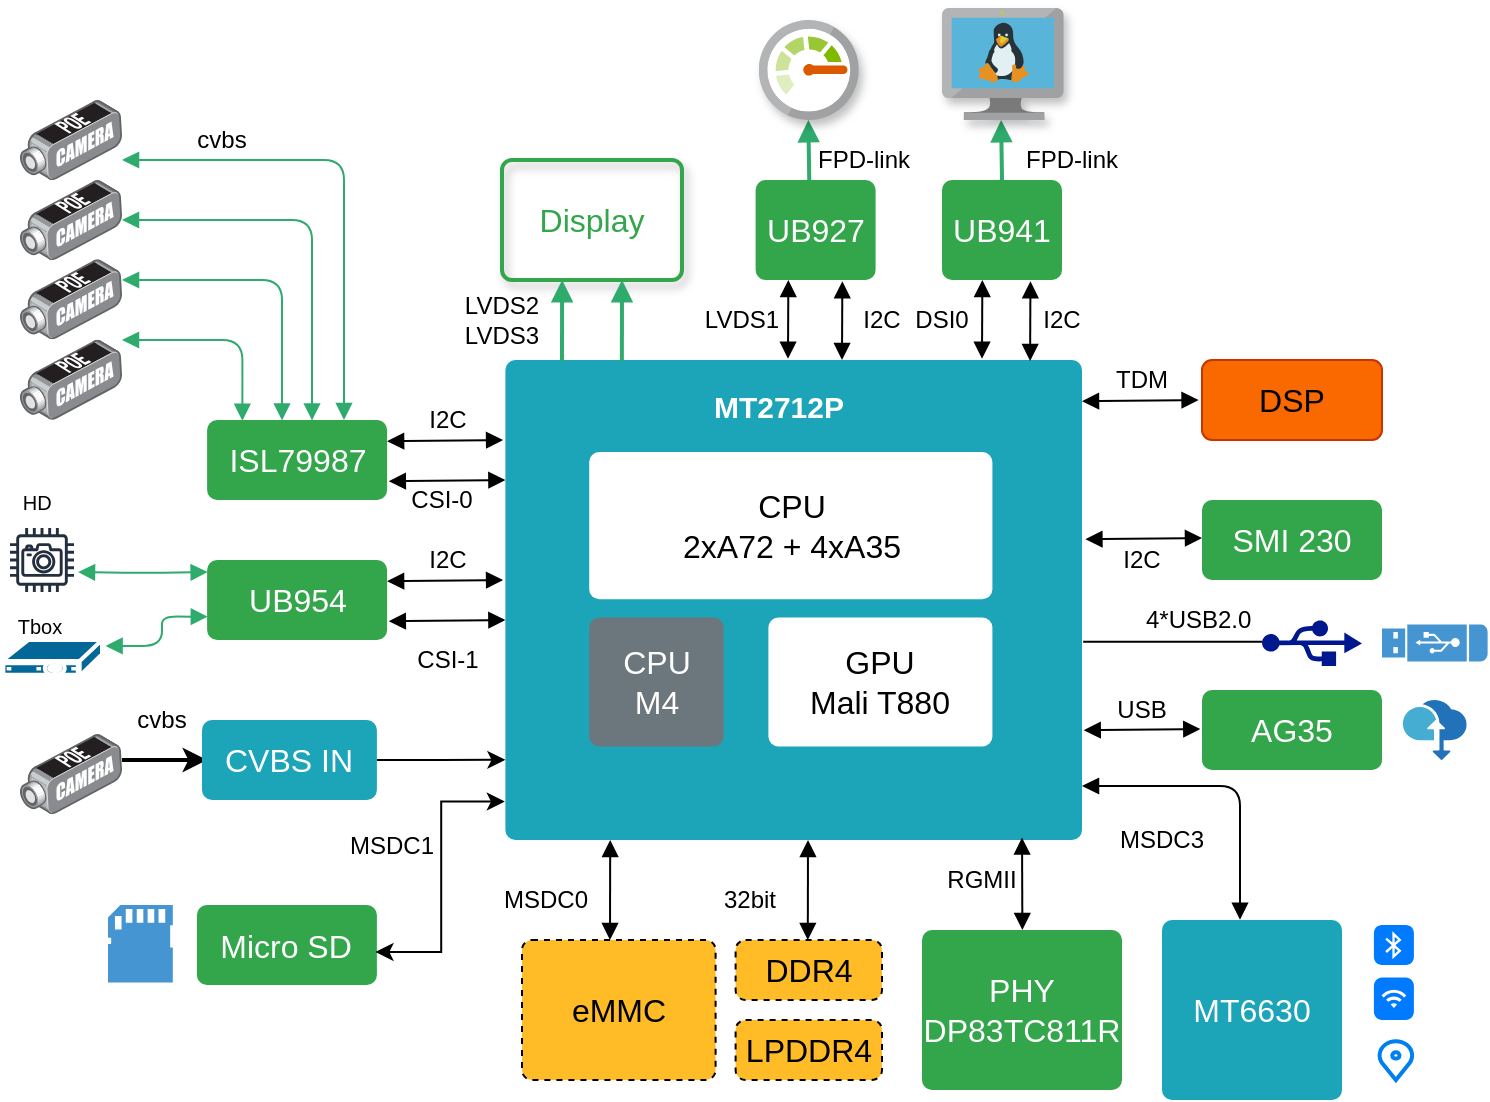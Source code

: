 <mxfile version="12.9.11" type="github" pages="4"><diagram id="fe-zA3qNYD8soXnOD5KI" name="block"><mxGraphModel dx="712" dy="420" grid="1" gridSize="10" guides="1" tooltips="1" connect="1" arrows="1" fold="1" page="1" pageScale="1" pageWidth="827" pageHeight="1169" math="0" shadow="0"><root><mxCell id="0"/><mxCell id="1" parent="0"/><mxCell id="_TtRFRRtPutilso6_vnC-1" value="MT6630" style="html=1;shadow=0;dashed=0;shape=mxgraph.bootstrap.rrect;rSize=5;strokeColor=none;strokeWidth=1;fillColor=#1CA5B8;fontColor=#FFFFFF;whiteSpace=wrap;align=center;verticalAlign=middle;spacingLeft=0;fontStyle=0;fontSize=16;spacing=5;" parent="1" vertex="1"><mxGeometry x="1184" y="498" width="90" height="90" as="geometry"/></mxCell><mxCell id="_TtRFRRtPutilso6_vnC-2" value="SMI 230" style="html=1;shadow=0;dashed=0;shape=mxgraph.bootstrap.rrect;rSize=5;strokeColor=none;strokeWidth=1;fillColor=#33A64C;fontColor=#FFFFFF;whiteSpace=wrap;align=center;verticalAlign=middle;spacingLeft=0;fontStyle=0;fontSize=16;spacing=5;" parent="1" vertex="1"><mxGeometry x="1204" y="288" width="90" height="40" as="geometry"/></mxCell><mxCell id="_TtRFRRtPutilso6_vnC-3" value="UB954" style="html=1;shadow=0;dashed=0;shape=mxgraph.bootstrap.rrect;rSize=5;strokeColor=none;strokeWidth=1;fillColor=#33A64C;fontColor=#FFFFFF;whiteSpace=wrap;align=center;verticalAlign=middle;spacingLeft=0;fontStyle=0;fontSize=16;spacing=5;" parent="1" vertex="1"><mxGeometry x="706.55" y="318" width="90" height="40" as="geometry"/></mxCell><mxCell id="_TtRFRRtPutilso6_vnC-4" value="ISL79987" style="html=1;shadow=0;dashed=0;shape=mxgraph.bootstrap.rrect;rSize=5;strokeColor=none;strokeWidth=1;fillColor=#33A64C;fontColor=#FFFFFF;whiteSpace=wrap;align=center;verticalAlign=middle;spacingLeft=0;fontStyle=0;fontSize=16;spacing=5;" parent="1" vertex="1"><mxGeometry x="706.55" y="248" width="90" height="40" as="geometry"/></mxCell><mxCell id="_TtRFRRtPutilso6_vnC-5" value="&lt;font color=&quot;#000000&quot;&gt;eMMC&lt;/font&gt;" style="html=1;shadow=0;dashed=1;shape=mxgraph.bootstrap.rrect;rSize=5;strokeColor=#000000;strokeWidth=1;fillColor=#FFBC26;fontColor=#FFFFFF;whiteSpace=wrap;align=center;verticalAlign=middle;spacingLeft=0;fontStyle=0;fontSize=16;spacing=5;" parent="1" vertex="1"><mxGeometry x="864" y="508" width="96.8" height="70" as="geometry"/></mxCell><mxCell id="_TtRFRRtPutilso6_vnC-6" value="AG35" style="html=1;shadow=0;dashed=0;shape=mxgraph.bootstrap.rrect;rSize=5;strokeColor=none;strokeWidth=1;fillColor=#33A64C;fontColor=#FFFFFF;whiteSpace=wrap;align=center;verticalAlign=middle;spacingLeft=0;fontStyle=0;fontSize=16;spacing=5;" parent="1" vertex="1"><mxGeometry x="1204" y="383" width="90" height="40" as="geometry"/></mxCell><mxCell id="_TtRFRRtPutilso6_vnC-7" value="UB941" style="html=1;shadow=0;dashed=0;shape=mxgraph.bootstrap.rrect;rSize=5;strokeColor=none;strokeWidth=1;fillColor=#33A64C;fontColor=#FFFFFF;whiteSpace=wrap;align=center;verticalAlign=middle;spacingLeft=0;fontStyle=0;fontSize=16;spacing=5;" parent="1" vertex="1"><mxGeometry x="1074" y="128" width="60" height="50" as="geometry"/></mxCell><mxCell id="_TtRFRRtPutilso6_vnC-8" value="UB927" style="html=1;shadow=0;dashed=0;shape=mxgraph.bootstrap.rrect;rSize=5;strokeColor=none;strokeWidth=1;fillColor=#33A64C;fontColor=#FFFFFF;whiteSpace=wrap;align=center;verticalAlign=middle;spacingLeft=0;fontStyle=0;fontSize=16;spacing=5;" parent="1" vertex="1"><mxGeometry x="980.8" y="128" width="60" height="50" as="geometry"/></mxCell><mxCell id="_TtRFRRtPutilso6_vnC-9" value="&lt;font color=&quot;#000000&quot;&gt;DDR4&lt;/font&gt;" style="html=1;shadow=0;dashed=1;shape=mxgraph.bootstrap.rrect;rSize=5;strokeColor=#000000;strokeWidth=1;fillColor=#FFBC26;fontColor=#FFFFFF;whiteSpace=wrap;align=center;verticalAlign=middle;spacingLeft=0;fontStyle=0;fontSize=16;spacing=5;" parent="1" vertex="1"><mxGeometry x="970.8" y="508" width="73.2" height="30" as="geometry"/></mxCell><mxCell id="_TtRFRRtPutilso6_vnC-10" value="&lt;font color=&quot;#000000&quot;&gt;LPDDR4&lt;/font&gt;" style="html=1;shadow=0;dashed=1;shape=mxgraph.bootstrap.rrect;rSize=5;strokeColor=#000000;strokeWidth=1;fillColor=#FFBC26;fontColor=#FFFFFF;whiteSpace=wrap;align=center;verticalAlign=middle;spacingLeft=0;fontStyle=0;fontSize=16;spacing=5;" parent="1" vertex="1"><mxGeometry x="970.8" y="548" width="73.2" height="30" as="geometry"/></mxCell><mxCell id="_TtRFRRtPutilso6_vnC-11" value="" style="group" parent="1" vertex="1" connectable="0"><mxGeometry x="855.7" y="218" width="288.3" height="240" as="geometry"/></mxCell><mxCell id="_TtRFRRtPutilso6_vnC-12" value="" style="html=1;shadow=0;dashed=0;shape=mxgraph.bootstrap.rrect;rSize=5;strokeColor=none;strokeWidth=1;fillColor=#1CA5B8;fontColor=#FFFFFF;whiteSpace=wrap;align=center;verticalAlign=middle;spacingLeft=0;fontStyle=0;fontSize=16;spacing=5;" parent="_TtRFRRtPutilso6_vnC-11" vertex="1"><mxGeometry width="288.3" height="240" as="geometry"/></mxCell><mxCell id="_TtRFRRtPutilso6_vnC-13" value="&lt;font color=&quot;#000000&quot;&gt;CPU&lt;br&gt;2xA72 + 4xA35&lt;/font&gt;" style="html=1;shadow=0;dashed=0;shape=mxgraph.bootstrap.rrect;rSize=5;strokeColor=none;strokeWidth=1;fillColor=#FFFFFF;fontColor=#FFFFFF;whiteSpace=wrap;align=center;verticalAlign=middle;spacingLeft=0;fontStyle=0;fontSize=16;spacing=5;" parent="_TtRFRRtPutilso6_vnC-11" vertex="1"><mxGeometry x="41.9" y="46" width="201.6" height="73.6" as="geometry"/></mxCell><mxCell id="_TtRFRRtPutilso6_vnC-14" value="CPU&lt;br&gt;M4" style="html=1;shadow=0;dashed=0;shape=mxgraph.bootstrap.rrect;rSize=5;strokeColor=none;strokeWidth=1;fillColor=#6C767D;fontColor=#FFFFFF;whiteSpace=wrap;align=center;verticalAlign=middle;spacingLeft=0;fontStyle=0;fontSize=16;spacing=5;" parent="_TtRFRRtPutilso6_vnC-11" vertex="1"><mxGeometry x="41.9" y="128.8" width="67.2" height="64.4" as="geometry"/></mxCell><mxCell id="_TtRFRRtPutilso6_vnC-15" value="&lt;font color=&quot;#000000&quot;&gt;GPU&lt;br&gt;Mali T880&lt;/font&gt;" style="html=1;shadow=0;dashed=0;shape=mxgraph.bootstrap.rrect;rSize=5;strokeColor=none;strokeWidth=1;fillColor=#FFFFFF;fontColor=#FFFFFF;whiteSpace=wrap;align=center;verticalAlign=middle;spacingLeft=0;fontStyle=0;fontSize=16;spacing=5;" parent="_TtRFRRtPutilso6_vnC-11" vertex="1"><mxGeometry x="131.5" y="128.8" width="112.0" height="64.4" as="geometry"/></mxCell><mxCell id="_TtRFRRtPutilso6_vnC-16" value="&lt;font style=&quot;font-size: 15px&quot; color=&quot;#ffffff&quot;&gt;MT2712P&lt;/font&gt;" style="text;html=1;strokeColor=none;fillColor=none;align=center;verticalAlign=middle;whiteSpace=wrap;rounded=0;fontStyle=1" parent="_TtRFRRtPutilso6_vnC-11" vertex="1"><mxGeometry x="86.7" y="9.2" width="100.8" height="27.6" as="geometry"/></mxCell><mxCell id="_TtRFRRtPutilso6_vnC-17" value="" style="endArrow=block;html=1;startArrow=block;startFill=1;endFill=1;" parent="1" edge="1"><mxGeometry width="100" height="100" relative="1" as="geometry"><mxPoint x="908" y="508" as="sourcePoint"/><mxPoint x="908.1" y="458" as="targetPoint"/></mxGeometry></mxCell><mxCell id="_TtRFRRtPutilso6_vnC-18" value="" style="endArrow=block;html=1;startArrow=block;startFill=1;endFill=1;" parent="1" edge="1"><mxGeometry width="100" height="100" relative="1" as="geometry"><mxPoint x="1006.9" y="508" as="sourcePoint"/><mxPoint x="1007" y="458" as="targetPoint"/></mxGeometry></mxCell><mxCell id="_TtRFRRtPutilso6_vnC-19" value="MSDC0" style="text;html=1;strokeColor=none;fillColor=none;align=center;verticalAlign=middle;whiteSpace=wrap;rounded=0;dashed=1;" parent="1" vertex="1"><mxGeometry x="855.7" y="478" width="40" height="20" as="geometry"/></mxCell><mxCell id="_TtRFRRtPutilso6_vnC-20" value="32bit" style="text;html=1;strokeColor=none;fillColor=none;align=center;verticalAlign=middle;whiteSpace=wrap;rounded=0;dashed=1;" parent="1" vertex="1"><mxGeometry x="958" y="478" width="40" height="20" as="geometry"/></mxCell><mxCell id="_TtRFRRtPutilso6_vnC-21" value="" style="endArrow=block;html=1;startArrow=block;startFill=1;endFill=1;entryX=0.435;entryY=-0.001;entryDx=0;entryDy=0;entryPerimeter=0;edgeStyle=orthogonalEdgeStyle;" parent="1" target="_TtRFRRtPutilso6_vnC-1" edge="1"><mxGeometry width="100" height="100" relative="1" as="geometry"><mxPoint x="1144" y="431" as="sourcePoint"/><mxPoint x="1194" y="431" as="targetPoint"/><Array as="points"><mxPoint x="1223" y="431"/><mxPoint x="1223" y="498"/></Array></mxGeometry></mxCell><mxCell id="_TtRFRRtPutilso6_vnC-22" value="MSDC3" style="text;html=1;strokeColor=none;fillColor=none;align=center;verticalAlign=middle;whiteSpace=wrap;rounded=0;dashed=1;" parent="1" vertex="1"><mxGeometry x="1164" y="448" width="40" height="20" as="geometry"/></mxCell><mxCell id="_TtRFRRtPutilso6_vnC-23" value="I2C" style="text;html=1;strokeColor=none;fillColor=none;align=center;verticalAlign=middle;whiteSpace=wrap;rounded=0;dashed=1;" parent="1" vertex="1"><mxGeometry x="1154" y="308" width="40" height="20" as="geometry"/></mxCell><mxCell id="_TtRFRRtPutilso6_vnC-24" value="" style="endArrow=block;html=1;startArrow=block;startFill=1;endFill=1;entryX=-0.019;entryY=0.54;entryDx=0;entryDy=0;entryPerimeter=0;" parent="1" edge="1"><mxGeometry width="100" height="100" relative="1" as="geometry"><mxPoint x="1145.71" y="307.6" as="sourcePoint"/><mxPoint x="1204" y="307.0" as="targetPoint"/></mxGeometry></mxCell><mxCell id="_TtRFRRtPutilso6_vnC-25" value="" style="endArrow=block;html=1;startArrow=block;startFill=1;endFill=1;entryX=-0.019;entryY=0.54;entryDx=0;entryDy=0;entryPerimeter=0;" parent="1" edge="1"><mxGeometry width="100" height="100" relative="1" as="geometry"><mxPoint x="1144.86" y="403.1" as="sourcePoint"/><mxPoint x="1203.15" y="402.5" as="targetPoint"/></mxGeometry></mxCell><mxCell id="_TtRFRRtPutilso6_vnC-26" value="USB" style="text;html=1;strokeColor=none;fillColor=none;align=center;verticalAlign=middle;whiteSpace=wrap;rounded=0;dashed=1;" parent="1" vertex="1"><mxGeometry x="1154" y="383" width="40" height="20" as="geometry"/></mxCell><mxCell id="_TtRFRRtPutilso6_vnC-27" value="" style="endArrow=block;html=1;startArrow=block;startFill=1;endFill=1;" parent="1" edge="1"><mxGeometry width="100" height="100" relative="1" as="geometry"><mxPoint x="796.55" y="258.6" as="sourcePoint"/><mxPoint x="854.55" y="258" as="targetPoint"/></mxGeometry></mxCell><mxCell id="_TtRFRRtPutilso6_vnC-28" value="" style="endArrow=block;html=1;startArrow=block;startFill=1;endFill=1;entryX=-0.019;entryY=0.54;entryDx=0;entryDy=0;entryPerimeter=0;" parent="1" edge="1"><mxGeometry width="100" height="100" relative="1" as="geometry"><mxPoint x="797.41" y="278.6" as="sourcePoint"/><mxPoint x="855.7" y="278.0" as="targetPoint"/></mxGeometry></mxCell><mxCell id="_TtRFRRtPutilso6_vnC-29" value="I2C" style="text;html=1;strokeColor=none;fillColor=none;align=center;verticalAlign=middle;whiteSpace=wrap;rounded=0;dashed=1;" parent="1" vertex="1"><mxGeometry x="806.55" y="238" width="40" height="20" as="geometry"/></mxCell><mxCell id="_TtRFRRtPutilso6_vnC-30" value="CSI-0" style="text;html=1;strokeColor=none;fillColor=none;align=center;verticalAlign=middle;whiteSpace=wrap;rounded=0;dashed=1;" parent="1" vertex="1"><mxGeometry x="799" y="278" width="50" height="20" as="geometry"/></mxCell><mxCell id="_TtRFRRtPutilso6_vnC-31" value="" style="endArrow=block;html=1;startArrow=block;startFill=1;endFill=1;" parent="1" edge="1"><mxGeometry width="100" height="100" relative="1" as="geometry"><mxPoint x="796.55" y="328.6" as="sourcePoint"/><mxPoint x="854.55" y="328.0" as="targetPoint"/></mxGeometry></mxCell><mxCell id="_TtRFRRtPutilso6_vnC-32" value="" style="endArrow=block;html=1;startArrow=block;startFill=1;endFill=1;entryX=-0.019;entryY=0.54;entryDx=0;entryDy=0;entryPerimeter=0;" parent="1" edge="1"><mxGeometry width="100" height="100" relative="1" as="geometry"><mxPoint x="797.41" y="348.6" as="sourcePoint"/><mxPoint x="855.7" y="348.0" as="targetPoint"/></mxGeometry></mxCell><mxCell id="_TtRFRRtPutilso6_vnC-33" value="I2C" style="text;html=1;strokeColor=none;fillColor=none;align=center;verticalAlign=middle;whiteSpace=wrap;rounded=0;dashed=1;" parent="1" vertex="1"><mxGeometry x="806.55" y="308" width="40" height="20" as="geometry"/></mxCell><mxCell id="_TtRFRRtPutilso6_vnC-34" value="CSI-1" style="text;html=1;strokeColor=none;fillColor=none;align=center;verticalAlign=middle;whiteSpace=wrap;rounded=0;dashed=1;" parent="1" vertex="1"><mxGeometry x="801.55" y="358" width="50" height="20" as="geometry"/></mxCell><mxCell id="_TtRFRRtPutilso6_vnC-35" value="" style="endArrow=block;html=1;startArrow=block;startFill=1;endFill=1;strokeColor=#2EAB6D;edgeStyle=orthogonalEdgeStyle;exitX=1;exitY=0.5;exitDx=0;exitDy=0;elbow=vertical;entryX=0.588;entryY=0.004;entryDx=0;entryDy=0;entryPerimeter=0;" parent="1" target="_TtRFRRtPutilso6_vnC-4" edge="1"><mxGeometry width="100" height="100" relative="1" as="geometry"><mxPoint x="664" y="148" as="sourcePoint"/><mxPoint x="764" y="298" as="targetPoint"/><Array as="points"><mxPoint x="759" y="148"/><mxPoint x="759" y="248"/></Array></mxGeometry></mxCell><mxCell id="_TtRFRRtPutilso6_vnC-36" value="" style="endArrow=block;html=1;startArrow=block;startFill=1;endFill=1;strokeColor=#2EAB6D;edgeStyle=orthogonalEdgeStyle;exitX=1;exitY=0.5;exitDx=0;exitDy=0;elbow=vertical;entryX=0.417;entryY=0.004;entryDx=0;entryDy=0;entryPerimeter=0;" parent="1" target="_TtRFRRtPutilso6_vnC-4" edge="1"><mxGeometry width="100" height="100" relative="1" as="geometry"><mxPoint x="664" y="178" as="sourcePoint"/><mxPoint x="748" y="238" as="targetPoint"/><Array as="points"><mxPoint x="744" y="178"/><mxPoint x="744" y="248"/></Array></mxGeometry></mxCell><mxCell id="_TtRFRRtPutilso6_vnC-37" value="" style="endArrow=block;html=1;startArrow=block;startFill=1;endFill=1;strokeColor=#2EAB6D;edgeStyle=orthogonalEdgeStyle;exitX=1;exitY=0.5;exitDx=0;exitDy=0;elbow=vertical;" parent="1" edge="1"><mxGeometry width="100" height="100" relative="1" as="geometry"><mxPoint x="664" y="118" as="sourcePoint"/><mxPoint x="775" y="248" as="targetPoint"/><Array as="points"><mxPoint x="775" y="118"/></Array></mxGeometry></mxCell><mxCell id="_TtRFRRtPutilso6_vnC-38" value="" style="endArrow=block;html=1;startArrow=block;startFill=1;endFill=1;strokeColor=#2EAB6D;edgeStyle=orthogonalEdgeStyle;exitX=1;exitY=0.5;exitDx=0;exitDy=0;elbow=vertical;entryX=0.196;entryY=0.01;entryDx=0;entryDy=0;entryPerimeter=0;" parent="1" target="_TtRFRRtPutilso6_vnC-4" edge="1"><mxGeometry width="100" height="100" relative="1" as="geometry"><mxPoint x="664" y="208" as="sourcePoint"/><mxPoint x="724" y="247" as="targetPoint"/><Array as="points"><mxPoint x="724" y="208"/></Array></mxGeometry></mxCell><mxCell id="_TtRFRRtPutilso6_vnC-39" value="cvbs" style="text;html=1;strokeColor=none;fillColor=none;align=center;verticalAlign=middle;whiteSpace=wrap;rounded=0;dashed=1;" parent="1" vertex="1"><mxGeometry x="694" y="98" width="40" height="20" as="geometry"/></mxCell><mxCell id="_TtRFRRtPutilso6_vnC-40" value="" style="edgeStyle=orthogonalEdgeStyle;rounded=0;orthogonalLoop=1;jettySize=auto;html=1;strokeWidth=2;" parent="1" edge="1"><mxGeometry relative="1" as="geometry"><mxPoint x="664" y="418" as="sourcePoint"/><mxPoint x="706.55" y="418" as="targetPoint"/></mxGeometry></mxCell><mxCell id="_TtRFRRtPutilso6_vnC-41" value="cvbs" style="text;html=1;strokeColor=none;fillColor=none;align=center;verticalAlign=middle;whiteSpace=wrap;rounded=0;dashed=1;" parent="1" vertex="1"><mxGeometry x="664" y="388" width="40" height="20" as="geometry"/></mxCell><mxCell id="_TtRFRRtPutilso6_vnC-42" value="" style="endArrow=block;html=1;startArrow=block;startFill=1;endFill=1;strokeColor=#2EAB6D;edgeStyle=orthogonalEdgeStyle;elbow=vertical;entryX=0.003;entryY=0.151;entryDx=0;entryDy=0;entryPerimeter=0;" parent="1" target="_TtRFRRtPutilso6_vnC-3" edge="1"><mxGeometry width="100" height="100" relative="1" as="geometry"><mxPoint x="642" y="324" as="sourcePoint"/><mxPoint x="704" y="324" as="targetPoint"/><Array as="points"/></mxGeometry></mxCell><mxCell id="_TtRFRRtPutilso6_vnC-43" value="" style="endArrow=block;html=1;startArrow=block;startFill=1;endFill=1;strokeColor=#2EAB6D;edgeStyle=orthogonalEdgeStyle;elbow=vertical;entryX=0.004;entryY=0.708;entryDx=0;entryDy=0;entryPerimeter=0;exitX=1.036;exitY=0.165;exitDx=0;exitDy=0;exitPerimeter=0;" parent="1" source="_TtRFRRtPutilso6_vnC-87" target="_TtRFRRtPutilso6_vnC-3" edge="1"><mxGeometry width="100" height="100" relative="1" as="geometry"><mxPoint x="663" y="368" as="sourcePoint"/><mxPoint x="706.55" y="367.8" as="targetPoint"/><Array as="points"><mxPoint x="684" y="361"/><mxPoint x="684" y="346"/></Array></mxGeometry></mxCell><mxCell id="_TtRFRRtPutilso6_vnC-44" value="Display" style="html=1;shadow=1;dashed=0;shape=mxgraph.bootstrap.rrect;rSize=5;strokeColor=#33A64C;strokeWidth=2;fillColor=none;fontColor=#33A64C;whiteSpace=wrap;align=center;verticalAlign=middle;spacingLeft=0;fontStyle=0;fontSize=16;spacing=5;" parent="1" vertex="1"><mxGeometry x="854" y="118" width="90" height="60" as="geometry"/></mxCell><mxCell id="_TtRFRRtPutilso6_vnC-45" value="" style="endArrow=block;html=1;startArrow=block;startFill=1;endFill=1;exitX=0.737;exitY=1.012;exitDx=0;exitDy=0;exitPerimeter=0;entryX=0.91;entryY=0.002;entryDx=0;entryDy=0;entryPerimeter=0;" parent="1" source="_TtRFRRtPutilso6_vnC-7" target="_TtRFRRtPutilso6_vnC-12" edge="1"><mxGeometry width="100" height="100" relative="1" as="geometry"><mxPoint x="1124" y="188.6" as="sourcePoint"/><mxPoint x="1118" y="214" as="targetPoint"/></mxGeometry></mxCell><mxCell id="_TtRFRRtPutilso6_vnC-46" value="" style="endArrow=block;html=1;startArrow=block;startFill=1;endFill=1;exitX=0.737;exitY=1.012;exitDx=0;exitDy=0;exitPerimeter=0;entryX=0.91;entryY=0.002;entryDx=0;entryDy=0;entryPerimeter=0;" parent="1" edge="1"><mxGeometry width="100" height="100" relative="1" as="geometry"><mxPoint x="1094.17" y="178.0" as="sourcePoint"/><mxPoint x="1094.003" y="217.4" as="targetPoint"/></mxGeometry></mxCell><mxCell id="_TtRFRRtPutilso6_vnC-47" value="I2C" style="text;html=1;strokeColor=none;fillColor=none;align=center;verticalAlign=middle;whiteSpace=wrap;rounded=0;dashed=1;" parent="1" vertex="1"><mxGeometry x="1114" y="188" width="40" height="20" as="geometry"/></mxCell><mxCell id="_TtRFRRtPutilso6_vnC-48" value="DSI0" style="text;html=1;strokeColor=none;fillColor=none;align=center;verticalAlign=middle;whiteSpace=wrap;rounded=0;dashed=1;" parent="1" vertex="1"><mxGeometry x="1054" y="188" width="40" height="20" as="geometry"/></mxCell><mxCell id="_TtRFRRtPutilso6_vnC-49" value="I2C" style="text;html=1;strokeColor=none;fillColor=none;align=center;verticalAlign=middle;whiteSpace=wrap;rounded=0;dashed=1;" parent="1" vertex="1"><mxGeometry x="1024" y="188" width="40" height="20" as="geometry"/></mxCell><mxCell id="_TtRFRRtPutilso6_vnC-50" value="LVDS1" style="text;html=1;strokeColor=none;fillColor=none;align=center;verticalAlign=middle;whiteSpace=wrap;rounded=0;dashed=1;" parent="1" vertex="1"><mxGeometry x="954" y="188" width="40" height="20" as="geometry"/></mxCell><mxCell id="_TtRFRRtPutilso6_vnC-51" value="" style="endArrow=block;html=1;startArrow=block;startFill=1;endFill=1;exitX=0.737;exitY=1.012;exitDx=0;exitDy=0;exitPerimeter=0;entryX=0.91;entryY=0.002;entryDx=0;entryDy=0;entryPerimeter=0;" parent="1" edge="1"><mxGeometry width="100" height="100" relative="1" as="geometry"><mxPoint x="1024.17" y="178.6" as="sourcePoint"/><mxPoint x="1024.003" y="218.0" as="targetPoint"/></mxGeometry></mxCell><mxCell id="_TtRFRRtPutilso6_vnC-52" value="" style="endArrow=block;html=1;startArrow=block;startFill=1;endFill=1;exitX=0.737;exitY=1.012;exitDx=0;exitDy=0;exitPerimeter=0;entryX=0.91;entryY=0.002;entryDx=0;entryDy=0;entryPerimeter=0;" parent="1" edge="1"><mxGeometry width="100" height="100" relative="1" as="geometry"><mxPoint x="997.17" y="178.0" as="sourcePoint"/><mxPoint x="997.003" y="217.4" as="targetPoint"/></mxGeometry></mxCell><mxCell id="_TtRFRRtPutilso6_vnC-53" value="" style="endArrow=block;html=1;startArrow=none;startFill=0;endFill=1;strokeColor=#2EAB6D;exitX=0.202;exitY=0.003;exitDx=0;exitDy=0;exitPerimeter=0;strokeWidth=2;" parent="1" source="_TtRFRRtPutilso6_vnC-12" edge="1"><mxGeometry width="100" height="100" relative="1" as="geometry"><mxPoint x="814" y="278" as="sourcePoint"/><mxPoint x="914" y="178" as="targetPoint"/></mxGeometry></mxCell><mxCell id="_TtRFRRtPutilso6_vnC-54" value="" style="endArrow=block;html=1;startArrow=none;startFill=0;endFill=1;strokeColor=#2EAB6D;exitX=0.202;exitY=0.003;exitDx=0;exitDy=0;exitPerimeter=0;strokeWidth=2;" parent="1" edge="1"><mxGeometry width="100" height="100" relative="1" as="geometry"><mxPoint x="883.997" y="218.72" as="sourcePoint"/><mxPoint x="884.06" y="178" as="targetPoint"/></mxGeometry></mxCell><mxCell id="_TtRFRRtPutilso6_vnC-55" value="LVDS2&lt;br&gt;LVDS3" style="text;html=1;strokeColor=none;fillColor=none;align=center;verticalAlign=middle;whiteSpace=wrap;rounded=0;dashed=1;" parent="1" vertex="1"><mxGeometry x="834" y="188" width="40" height="20" as="geometry"/></mxCell><mxCell id="_TtRFRRtPutilso6_vnC-56" value="PHY&lt;br&gt;DP83TC811R" style="html=1;shadow=0;dashed=0;shape=mxgraph.bootstrap.rrect;rSize=5;strokeColor=none;strokeWidth=1;fillColor=#33A64C;fontColor=#FFFFFF;whiteSpace=wrap;align=center;verticalAlign=middle;spacingLeft=0;fontStyle=0;fontSize=16;spacing=5;" parent="1" vertex="1"><mxGeometry x="1064" y="503" width="100" height="80" as="geometry"/></mxCell><mxCell id="_TtRFRRtPutilso6_vnC-57" value="&lt;font color=&quot;#000000&quot;&gt;DSP&lt;/font&gt;" style="html=1;shadow=0;dashed=0;shape=mxgraph.bootstrap.rrect;rSize=5;strokeColor=#C73500;strokeWidth=1;fillColor=#fa6800;whiteSpace=wrap;align=center;verticalAlign=middle;spacingLeft=0;fontStyle=0;fontSize=16;spacing=5;fontColor=#ffffff;" parent="1" vertex="1"><mxGeometry x="1204" y="218" width="90" height="40" as="geometry"/></mxCell><mxCell id="_TtRFRRtPutilso6_vnC-58" value="" style="endArrow=block;html=1;startArrow=block;startFill=1;endFill=1;entryX=-0.019;entryY=0.54;entryDx=0;entryDy=0;entryPerimeter=0;" parent="1" edge="1"><mxGeometry width="100" height="100" relative="1" as="geometry"><mxPoint x="1144" y="238.6" as="sourcePoint"/><mxPoint x="1202.29" y="238" as="targetPoint"/></mxGeometry></mxCell><mxCell id="_TtRFRRtPutilso6_vnC-59" value="TDM" style="text;html=1;strokeColor=none;fillColor=none;align=center;verticalAlign=middle;whiteSpace=wrap;rounded=0;dashed=1;" parent="1" vertex="1"><mxGeometry x="1154" y="218" width="40" height="20" as="geometry"/></mxCell><mxCell id="_TtRFRRtPutilso6_vnC-60" value="" style="endArrow=block;html=1;startArrow=block;startFill=1;endFill=1;entryX=0.896;entryY=0.995;entryDx=0;entryDy=0;entryPerimeter=0;" parent="1" target="_TtRFRRtPutilso6_vnC-12" edge="1"><mxGeometry width="100" height="100" relative="1" as="geometry"><mxPoint x="1114.19" y="503" as="sourcePoint"/><mxPoint x="1114" y="463" as="targetPoint"/></mxGeometry></mxCell><mxCell id="_TtRFRRtPutilso6_vnC-61" value="RGMII" style="text;html=1;strokeColor=none;fillColor=none;align=center;verticalAlign=middle;whiteSpace=wrap;rounded=0;dashed=1;" parent="1" vertex="1"><mxGeometry x="1074" y="468" width="40" height="20" as="geometry"/></mxCell><mxCell id="_TtRFRRtPutilso6_vnC-62" value="4*USB2.0&amp;nbsp;" style="text;html=1;strokeColor=none;fillColor=none;align=center;verticalAlign=middle;whiteSpace=wrap;rounded=0;dashed=1;" parent="1" vertex="1"><mxGeometry x="1169" y="338" width="70" height="20" as="geometry"/></mxCell><mxCell id="_TtRFRRtPutilso6_vnC-63" value="" style="edgeStyle=orthogonalEdgeStyle;rounded=0;orthogonalLoop=1;jettySize=auto;html=1;startArrow=none;startFill=0;strokeWidth=1;endArrow=none;endFill=0;entryX=1.002;entryY=0.587;entryDx=0;entryDy=0;entryPerimeter=0;" parent="1" source="_TtRFRRtPutilso6_vnC-64" target="_TtRFRRtPutilso6_vnC-12" edge="1"><mxGeometry relative="1" as="geometry"><mxPoint x="1143" y="360" as="targetPoint"/><Array as="points"><mxPoint x="1164" y="360"/></Array></mxGeometry></mxCell><mxCell id="_TtRFRRtPutilso6_vnC-64" value="" style="aspect=fixed;pointerEvents=1;shadow=0;dashed=0;html=1;strokeColor=none;labelPosition=center;verticalLabelPosition=bottom;verticalAlign=top;align=center;fillColor=#00188D;shape=mxgraph.mscae.enterprise.usb" parent="1" vertex="1"><mxGeometry x="1234" y="348" width="50" height="23" as="geometry"/></mxCell><mxCell id="_TtRFRRtPutilso6_vnC-65" value="" style="outlineConnect=0;fontColor=#232F3E;gradientColor=none;strokeColor=#232F3E;fillColor=none;dashed=0;verticalLabelPosition=bottom;verticalAlign=top;align=center;html=1;fontSize=12;fontStyle=0;aspect=fixed;shape=mxgraph.aws4.resourceIcon;resIcon=mxgraph.aws4.camera;" parent="1" vertex="1"><mxGeometry x="604" y="298" width="40" height="40" as="geometry"/></mxCell><mxCell id="_TtRFRRtPutilso6_vnC-66" value="" style="aspect=fixed;html=1;points=[];align=center;image;fontSize=12;image=img/lib/mscae/Data_Box.svg;dashed=1;strokeColor=#000000;strokeWidth=2;fillColor=#FFD966;" parent="1" vertex="1"><mxGeometry x="1304.45" y="388" width="31.91" height="30" as="geometry"/></mxCell><mxCell id="_TtRFRRtPutilso6_vnC-67" value="" style="points=[];aspect=fixed;html=1;align=center;shadow=0;dashed=0;image;image=img/lib/allied_telesis/security/POE_DVS_Camera.svg;strokeColor=#000000;strokeWidth=2;fillColor=#FFD966;" parent="1" vertex="1"><mxGeometry x="613" y="88.0" width="51" height="40.2" as="geometry"/></mxCell><mxCell id="_TtRFRRtPutilso6_vnC-68" value="" style="points=[];aspect=fixed;html=1;align=center;shadow=0;dashed=0;image;image=img/lib/allied_telesis/security/POE_DVS_Camera.svg;strokeColor=#000000;strokeWidth=2;fillColor=#FFD966;" parent="1" vertex="1"><mxGeometry x="613" y="128" width="51" height="40.2" as="geometry"/></mxCell><mxCell id="_TtRFRRtPutilso6_vnC-69" value="" style="points=[];aspect=fixed;html=1;align=center;shadow=0;dashed=0;image;image=img/lib/allied_telesis/security/POE_DVS_Camera.svg;strokeColor=#000000;strokeWidth=2;fillColor=#FFD966;" parent="1" vertex="1"><mxGeometry x="613" y="167.6" width="51" height="40.2" as="geometry"/></mxCell><mxCell id="_TtRFRRtPutilso6_vnC-70" value="" style="points=[];aspect=fixed;html=1;align=center;shadow=0;dashed=0;image;image=img/lib/allied_telesis/security/POE_DVS_Camera.svg;strokeColor=#000000;strokeWidth=2;fillColor=#FFD966;" parent="1" vertex="1"><mxGeometry x="613" y="207.8" width="51" height="40.2" as="geometry"/></mxCell><mxCell id="_TtRFRRtPutilso6_vnC-71" value="&lt;font style=&quot;font-size: 10px&quot;&gt;HD&amp;nbsp;&lt;/font&gt;" style="text;html=1;strokeColor=none;fillColor=none;align=center;verticalAlign=middle;whiteSpace=wrap;rounded=0;dashed=1;" parent="1" vertex="1"><mxGeometry x="604" y="281" width="38" height="15" as="geometry"/></mxCell><mxCell id="_TtRFRRtPutilso6_vnC-72" value="" style="html=1;strokeWidth=1;shadow=0;dashed=0;shape=mxgraph.ios7.misc.bluetooth;fillColor=#007AFF;strokeColor=none;buttonText=;strokeColor2=#222222;fontColor=#222222;fontSize=8;verticalLabelPosition=bottom;verticalAlign=top;align=center;" parent="1" vertex="1"><mxGeometry x="1289.95" y="500.5" width="20" height="20" as="geometry"/></mxCell><mxCell id="_TtRFRRtPutilso6_vnC-73" value="" style="html=1;strokeWidth=1;shadow=0;dashed=0;shape=mxgraph.ios7.misc.wifi;fillColor=#007AFF;strokeColor=none;buttonText=;strokeColor2=#222222;fontColor=#222222;fontSize=8;verticalLabelPosition=bottom;verticalAlign=top;align=center;" parent="1" vertex="1"><mxGeometry x="1289.95" y="526.8" width="20" height="21.2" as="geometry"/></mxCell><mxCell id="_TtRFRRtPutilso6_vnC-74" value="" style="pointerEvents=1;shadow=0;dashed=0;html=1;strokeColor=none;fillColor=#4495D1;labelPosition=center;verticalLabelPosition=bottom;verticalAlign=top;align=center;outlineConnect=0;shape=mxgraph.veeam.sd_card;" parent="1" vertex="1"><mxGeometry x="657" y="490.5" width="32.4" height="38.8" as="geometry"/></mxCell><mxCell id="_TtRFRRtPutilso6_vnC-75" value="" style="pointerEvents=1;shadow=0;dashed=0;html=1;strokeColor=none;fillColor=#4495D1;labelPosition=center;verticalLabelPosition=bottom;verticalAlign=top;align=center;outlineConnect=0;shape=mxgraph.veeam.usb;rotation=-180;" parent="1" vertex="1"><mxGeometry x="1294" y="350.3" width="52.8" height="18.4" as="geometry"/></mxCell><mxCell id="_TtRFRRtPutilso6_vnC-76" value="" style="endArrow=block;html=1;startArrow=none;startFill=0;endFill=1;strokeColor=#2EAB6D;strokeWidth=2;" parent="1" edge="1"><mxGeometry width="100" height="100" relative="1" as="geometry"><mxPoint x="1104" y="128" as="sourcePoint"/><mxPoint x="1103.56" y="98" as="targetPoint"/></mxGeometry></mxCell><mxCell id="_TtRFRRtPutilso6_vnC-77" value="" style="html=1;verticalLabelPosition=bottom;align=center;labelBackgroundColor=#ffffff;verticalAlign=top;strokeWidth=2;strokeColor=#0080F0;shadow=0;dashed=0;shape=mxgraph.ios7.icons.location;fillColor=none;" parent="1" vertex="1"><mxGeometry x="1291.9" y="558" width="18.05" height="20" as="geometry"/></mxCell><mxCell id="_TtRFRRtPutilso6_vnC-78" value="FPD-link" style="text;html=1;strokeColor=none;fillColor=none;align=center;verticalAlign=middle;whiteSpace=wrap;rounded=0;dashed=1;" parent="1" vertex="1"><mxGeometry x="1010" y="108" width="50" height="20" as="geometry"/></mxCell><mxCell id="_TtRFRRtPutilso6_vnC-79" value="" style="endArrow=block;html=1;startArrow=none;startFill=0;endFill=1;strokeColor=#2EAB6D;strokeWidth=2;" parent="1" edge="1"><mxGeometry width="100" height="100" relative="1" as="geometry"><mxPoint x="1007.62" y="128" as="sourcePoint"/><mxPoint x="1007.18" y="98" as="targetPoint"/></mxGeometry></mxCell><mxCell id="_TtRFRRtPutilso6_vnC-80" value="" style="aspect=fixed;html=1;points=[];align=center;image;fontSize=12;image=img/lib/mscae/Monitor.svg;shadow=1;dashed=1;strokeColor=#5465FF;strokeWidth=2;fillColor=#000000;" parent="1" vertex="1"><mxGeometry x="982.4" y="48" width="50" height="50" as="geometry"/></mxCell><mxCell id="_TtRFRRtPutilso6_vnC-81" value="" style="aspect=fixed;html=1;points=[];align=center;image;fontSize=12;image=img/lib/mscae/VM_Linux.svg;shadow=1;dashed=1;strokeColor=#5465FF;strokeWidth=2;fillColor=#ffffff;" parent="1" vertex="1"><mxGeometry x="1074" y="42" width="60.87" height="56" as="geometry"/></mxCell><mxCell id="_TtRFRRtPutilso6_vnC-82" value="" style="edgeStyle=orthogonalEdgeStyle;rounded=0;orthogonalLoop=1;jettySize=auto;html=1;startArrow=none;startFill=0;endArrow=classic;endFill=1;strokeWidth=1;entryX=0;entryY=0.833;entryDx=0;entryDy=0;entryPerimeter=0;" parent="1" source="_TtRFRRtPutilso6_vnC-83" target="_TtRFRRtPutilso6_vnC-12" edge="1"><mxGeometry relative="1" as="geometry"/></mxCell><mxCell id="_TtRFRRtPutilso6_vnC-83" value="CVBS IN" style="html=1;shadow=0;dashed=0;shape=mxgraph.bootstrap.rrect;rSize=5;strokeColor=none;strokeWidth=1;fillColor=#1CA5B8;fontColor=#FFFFFF;whiteSpace=wrap;align=center;verticalAlign=middle;spacingLeft=0;fontStyle=0;fontSize=16;spacing=5;" parent="1" vertex="1"><mxGeometry x="704" y="398" width="87.45" height="40" as="geometry"/></mxCell><mxCell id="_TtRFRRtPutilso6_vnC-84" value="Micro SD" style="html=1;shadow=0;dashed=0;shape=mxgraph.bootstrap.rrect;rSize=5;strokeColor=none;strokeWidth=1;fillColor=#33A64C;fontColor=#FFFFFF;whiteSpace=wrap;align=center;verticalAlign=middle;spacingLeft=0;fontStyle=0;fontSize=16;spacing=5;" parent="1" vertex="1"><mxGeometry x="701.45" y="490.5" width="90" height="40" as="geometry"/></mxCell><mxCell id="_TtRFRRtPutilso6_vnC-85" value="" style="edgeStyle=orthogonalEdgeStyle;rounded=0;orthogonalLoop=1;jettySize=auto;html=1;startArrow=classic;startFill=1;endArrow=classic;endFill=1;strokeWidth=1;entryX=-0.001;entryY=0.92;entryDx=0;entryDy=0;entryPerimeter=0;exitX=0.992;exitY=0.587;exitDx=0;exitDy=0;exitPerimeter=0;" parent="1" source="_TtRFRRtPutilso6_vnC-84" target="_TtRFRRtPutilso6_vnC-12" edge="1"><mxGeometry relative="1" as="geometry"><mxPoint x="801.45" y="428.0" as="sourcePoint"/><mxPoint x="865.7" y="427.92" as="targetPoint"/></mxGeometry></mxCell><mxCell id="_TtRFRRtPutilso6_vnC-86" value="" style="points=[];aspect=fixed;html=1;align=center;shadow=0;dashed=0;image;image=img/lib/allied_telesis/security/POE_DVS_Camera.svg;strokeColor=#000000;strokeWidth=2;fillColor=#FFD966;" parent="1" vertex="1"><mxGeometry x="613" y="405" width="51" height="40.2" as="geometry"/></mxCell><mxCell id="_TtRFRRtPutilso6_vnC-87" value="" style="shape=mxgraph.cisco.misc.set_top_box;html=1;dashed=0;fillColor=#036897;strokeColor=#ffffff;strokeWidth=2;verticalLabelPosition=bottom;verticalAlign=top" parent="1" vertex="1"><mxGeometry x="604" y="358" width="50" height="18" as="geometry"/></mxCell><mxCell id="_TtRFRRtPutilso6_vnC-88" value="FPD-link" style="text;html=1;strokeColor=none;fillColor=none;align=center;verticalAlign=middle;whiteSpace=wrap;rounded=0;dashed=1;" parent="1" vertex="1"><mxGeometry x="1114" y="108" width="50" height="20" as="geometry"/></mxCell><mxCell id="_TtRFRRtPutilso6_vnC-89" value="&lt;font style=&quot;font-size: 10px&quot;&gt;Tbox&lt;/font&gt;" style="text;html=1;strokeColor=none;fillColor=none;align=center;verticalAlign=middle;whiteSpace=wrap;rounded=0;dashed=1;" parent="1" vertex="1"><mxGeometry x="604" y="343" width="38" height="15" as="geometry"/></mxCell><mxCell id="_TtRFRRtPutilso6_vnC-90" value="MSDC1" style="text;html=1;strokeColor=none;fillColor=none;align=center;verticalAlign=middle;whiteSpace=wrap;rounded=0;dashed=1;" parent="1" vertex="1"><mxGeometry x="779" y="451" width="40" height="20" as="geometry"/></mxCell></root></mxGraphModel></diagram><diagram name="Page-2" id="TUmDYSpgrTtt6pkHtz0n"><mxGraphModel dx="712" dy="420" grid="0" gridSize="10" guides="1" tooltips="1" connect="1" arrows="1" fold="1" page="1" pageScale="1" pageWidth="827" pageHeight="1169" math="0" shadow="0"><root><mxCell id="WVAXPTmlb5PMeQi-FgzX-0"/><mxCell id="WVAXPTmlb5PMeQi-FgzX-1" parent="WVAXPTmlb5PMeQi-FgzX-0"/><mxCell id="WVAXPTmlb5PMeQi-FgzX-2" value="MT6630" style="html=1;shadow=0;dashed=0;shape=mxgraph.bootstrap.rrect;rSize=5;strokeColor=none;strokeWidth=1;fillColor=#1CA5B8;fontColor=#FFFFFF;whiteSpace=wrap;align=center;verticalAlign=middle;spacingLeft=0;fontStyle=0;fontSize=16;spacing=5;" parent="WVAXPTmlb5PMeQi-FgzX-1" vertex="1"><mxGeometry x="600" y="480" width="90" height="90" as="geometry"/></mxCell><mxCell id="WVAXPTmlb5PMeQi-FgzX-3" value="SMI 230" style="html=1;shadow=0;dashed=0;shape=mxgraph.bootstrap.rrect;rSize=5;strokeColor=none;strokeWidth=1;fillColor=#33A64C;fontColor=#FFFFFF;whiteSpace=wrap;align=center;verticalAlign=middle;spacingLeft=0;fontStyle=0;fontSize=16;spacing=5;" parent="WVAXPTmlb5PMeQi-FgzX-1" vertex="1"><mxGeometry x="620" y="270" width="90" height="40" as="geometry"/></mxCell><mxCell id="WVAXPTmlb5PMeQi-FgzX-4" value="UB954" style="html=1;shadow=0;dashed=0;shape=mxgraph.bootstrap.rrect;rSize=5;strokeColor=none;strokeWidth=1;fillColor=#33A64C;fontColor=#FFFFFF;whiteSpace=wrap;align=center;verticalAlign=middle;spacingLeft=0;fontStyle=0;fontSize=16;spacing=5;" parent="WVAXPTmlb5PMeQi-FgzX-1" vertex="1"><mxGeometry x="122.55" y="300" width="90" height="40" as="geometry"/></mxCell><mxCell id="WVAXPTmlb5PMeQi-FgzX-5" value="ISL79987" style="html=1;shadow=0;dashed=0;shape=mxgraph.bootstrap.rrect;rSize=5;strokeColor=none;strokeWidth=1;fillColor=#33A64C;fontColor=#FFFFFF;whiteSpace=wrap;align=center;verticalAlign=middle;spacingLeft=0;fontStyle=0;fontSize=16;spacing=5;" parent="WVAXPTmlb5PMeQi-FgzX-1" vertex="1"><mxGeometry x="122.55" y="230" width="90" height="40" as="geometry"/></mxCell><mxCell id="WVAXPTmlb5PMeQi-FgzX-6" value="&lt;font color=&quot;#000000&quot;&gt;eMMC&lt;/font&gt;" style="html=1;shadow=0;dashed=1;shape=mxgraph.bootstrap.rrect;rSize=5;strokeColor=#000000;strokeWidth=1;fillColor=#FFBC26;fontColor=#FFFFFF;whiteSpace=wrap;align=center;verticalAlign=middle;spacingLeft=0;fontStyle=0;fontSize=16;spacing=5;" parent="WVAXPTmlb5PMeQi-FgzX-1" vertex="1"><mxGeometry x="280" y="490" width="96.8" height="70" as="geometry"/></mxCell><mxCell id="WVAXPTmlb5PMeQi-FgzX-7" value="AG35" style="html=1;shadow=0;dashed=0;shape=mxgraph.bootstrap.rrect;rSize=5;strokeColor=none;strokeWidth=1;fillColor=#33A64C;fontColor=#FFFFFF;whiteSpace=wrap;align=center;verticalAlign=middle;spacingLeft=0;fontStyle=0;fontSize=16;spacing=5;" parent="WVAXPTmlb5PMeQi-FgzX-1" vertex="1"><mxGeometry x="620" y="365" width="90" height="40" as="geometry"/></mxCell><mxCell id="WVAXPTmlb5PMeQi-FgzX-8" value="UB941" style="html=1;shadow=0;dashed=0;shape=mxgraph.bootstrap.rrect;rSize=5;strokeColor=none;strokeWidth=1;fillColor=#33A64C;fontColor=#FFFFFF;whiteSpace=wrap;align=center;verticalAlign=middle;spacingLeft=0;fontStyle=0;fontSize=16;spacing=5;" parent="WVAXPTmlb5PMeQi-FgzX-1" vertex="1"><mxGeometry x="490" y="110" width="60" height="50" as="geometry"/></mxCell><mxCell id="WVAXPTmlb5PMeQi-FgzX-9" value="UB927" style="html=1;shadow=0;dashed=0;shape=mxgraph.bootstrap.rrect;rSize=5;strokeColor=none;strokeWidth=1;fillColor=#33A64C;fontColor=#FFFFFF;whiteSpace=wrap;align=center;verticalAlign=middle;spacingLeft=0;fontStyle=0;fontSize=16;spacing=5;" parent="WVAXPTmlb5PMeQi-FgzX-1" vertex="1"><mxGeometry x="396.8" y="110" width="60" height="50" as="geometry"/></mxCell><mxCell id="WVAXPTmlb5PMeQi-FgzX-10" value="&lt;font color=&quot;#000000&quot;&gt;DDR4&lt;/font&gt;" style="html=1;shadow=0;dashed=1;shape=mxgraph.bootstrap.rrect;rSize=5;strokeColor=#000000;strokeWidth=1;fillColor=#FFBC26;fontColor=#FFFFFF;whiteSpace=wrap;align=center;verticalAlign=middle;spacingLeft=0;fontStyle=0;fontSize=16;spacing=5;" parent="WVAXPTmlb5PMeQi-FgzX-1" vertex="1"><mxGeometry x="386.8" y="490" width="73.2" height="30" as="geometry"/></mxCell><mxCell id="WVAXPTmlb5PMeQi-FgzX-11" value="&lt;font color=&quot;#000000&quot;&gt;LPDDR4&lt;/font&gt;" style="html=1;shadow=0;dashed=1;shape=mxgraph.bootstrap.rrect;rSize=5;strokeColor=#000000;strokeWidth=1;fillColor=#FFBC26;fontColor=#FFFFFF;whiteSpace=wrap;align=center;verticalAlign=middle;spacingLeft=0;fontStyle=0;fontSize=16;spacing=5;" parent="WVAXPTmlb5PMeQi-FgzX-1" vertex="1"><mxGeometry x="386.8" y="530" width="73.2" height="30" as="geometry"/></mxCell><mxCell id="WVAXPTmlb5PMeQi-FgzX-12" value="" style="group" parent="WVAXPTmlb5PMeQi-FgzX-1" vertex="1" connectable="0"><mxGeometry x="271.7" y="200" width="288.3" height="240" as="geometry"/></mxCell><mxCell id="WVAXPTmlb5PMeQi-FgzX-13" value="" style="html=1;shadow=0;dashed=0;shape=mxgraph.bootstrap.rrect;rSize=5;strokeColor=none;strokeWidth=1;fillColor=#1CA5B8;fontColor=#FFFFFF;whiteSpace=wrap;align=center;verticalAlign=middle;spacingLeft=0;fontStyle=0;fontSize=16;spacing=5;" parent="WVAXPTmlb5PMeQi-FgzX-12" vertex="1"><mxGeometry width="288.3" height="240" as="geometry"/></mxCell><mxCell id="WVAXPTmlb5PMeQi-FgzX-14" value="&lt;font color=&quot;#000000&quot;&gt;CPU&lt;br&gt;2xA72 + 4xA35&lt;/font&gt;" style="html=1;shadow=0;dashed=0;shape=mxgraph.bootstrap.rrect;rSize=5;strokeColor=none;strokeWidth=1;fillColor=#FFFFFF;fontColor=#FFFFFF;whiteSpace=wrap;align=center;verticalAlign=middle;spacingLeft=0;fontStyle=0;fontSize=16;spacing=5;" parent="WVAXPTmlb5PMeQi-FgzX-12" vertex="1"><mxGeometry x="41.9" y="46" width="201.6" height="73.6" as="geometry"/></mxCell><mxCell id="WVAXPTmlb5PMeQi-FgzX-15" value="CPU&lt;br&gt;M4" style="html=1;shadow=0;dashed=0;shape=mxgraph.bootstrap.rrect;rSize=5;strokeColor=none;strokeWidth=1;fillColor=#6C767D;fontColor=#FFFFFF;whiteSpace=wrap;align=center;verticalAlign=middle;spacingLeft=0;fontStyle=0;fontSize=16;spacing=5;" parent="WVAXPTmlb5PMeQi-FgzX-12" vertex="1"><mxGeometry x="41.9" y="128.8" width="67.2" height="64.4" as="geometry"/></mxCell><mxCell id="WVAXPTmlb5PMeQi-FgzX-16" value="&lt;font color=&quot;#000000&quot;&gt;GPU&lt;br&gt;Mali T880&lt;/font&gt;" style="html=1;shadow=0;dashed=0;shape=mxgraph.bootstrap.rrect;rSize=5;strokeColor=none;strokeWidth=1;fillColor=#FFFFFF;fontColor=#FFFFFF;whiteSpace=wrap;align=center;verticalAlign=middle;spacingLeft=0;fontStyle=0;fontSize=16;spacing=5;" parent="WVAXPTmlb5PMeQi-FgzX-12" vertex="1"><mxGeometry x="131.5" y="128.8" width="112.0" height="64.4" as="geometry"/></mxCell><mxCell id="WVAXPTmlb5PMeQi-FgzX-17" value="&lt;font style=&quot;font-size: 15px&quot; color=&quot;#ffffff&quot;&gt;MT2712P&lt;/font&gt;" style="text;html=1;strokeColor=none;fillColor=none;align=center;verticalAlign=middle;whiteSpace=wrap;rounded=0;fontStyle=1" parent="WVAXPTmlb5PMeQi-FgzX-12" vertex="1"><mxGeometry x="86.7" y="9.2" width="100.8" height="27.6" as="geometry"/></mxCell><mxCell id="WVAXPTmlb5PMeQi-FgzX-18" value="" style="endArrow=block;html=1;startArrow=block;startFill=1;endFill=1;" parent="WVAXPTmlb5PMeQi-FgzX-1" edge="1"><mxGeometry width="100" height="100" relative="1" as="geometry"><mxPoint x="324" y="490" as="sourcePoint"/><mxPoint x="324.1" y="440" as="targetPoint"/></mxGeometry></mxCell><mxCell id="WVAXPTmlb5PMeQi-FgzX-19" value="" style="endArrow=block;html=1;startArrow=block;startFill=1;endFill=1;" parent="WVAXPTmlb5PMeQi-FgzX-1" edge="1"><mxGeometry width="100" height="100" relative="1" as="geometry"><mxPoint x="422.9" y="490" as="sourcePoint"/><mxPoint x="423" y="440" as="targetPoint"/></mxGeometry></mxCell><mxCell id="WVAXPTmlb5PMeQi-FgzX-20" value="MSDC0" style="text;html=1;strokeColor=none;fillColor=none;align=center;verticalAlign=middle;whiteSpace=wrap;rounded=0;dashed=1;" parent="WVAXPTmlb5PMeQi-FgzX-1" vertex="1"><mxGeometry x="271.7" y="460" width="40" height="20" as="geometry"/></mxCell><mxCell id="WVAXPTmlb5PMeQi-FgzX-21" value="32bit" style="text;html=1;strokeColor=none;fillColor=none;align=center;verticalAlign=middle;whiteSpace=wrap;rounded=0;dashed=1;" parent="WVAXPTmlb5PMeQi-FgzX-1" vertex="1"><mxGeometry x="374" y="460" width="40" height="20" as="geometry"/></mxCell><mxCell id="WVAXPTmlb5PMeQi-FgzX-22" value="" style="endArrow=block;html=1;startArrow=block;startFill=1;endFill=1;entryX=0.435;entryY=-0.001;entryDx=0;entryDy=0;entryPerimeter=0;edgeStyle=orthogonalEdgeStyle;" parent="WVAXPTmlb5PMeQi-FgzX-1" target="WVAXPTmlb5PMeQi-FgzX-2" edge="1"><mxGeometry width="100" height="100" relative="1" as="geometry"><mxPoint x="560" y="413" as="sourcePoint"/><mxPoint x="610" y="413" as="targetPoint"/><Array as="points"><mxPoint x="639" y="413"/><mxPoint x="639" y="480"/></Array></mxGeometry></mxCell><mxCell id="WVAXPTmlb5PMeQi-FgzX-23" value="MSDC3" style="text;html=1;strokeColor=none;fillColor=none;align=center;verticalAlign=middle;whiteSpace=wrap;rounded=0;dashed=1;" parent="WVAXPTmlb5PMeQi-FgzX-1" vertex="1"><mxGeometry x="580" y="430" width="40" height="20" as="geometry"/></mxCell><mxCell id="WVAXPTmlb5PMeQi-FgzX-24" value="I2C" style="text;html=1;strokeColor=none;fillColor=none;align=center;verticalAlign=middle;whiteSpace=wrap;rounded=0;dashed=1;" parent="WVAXPTmlb5PMeQi-FgzX-1" vertex="1"><mxGeometry x="570" y="290" width="40" height="20" as="geometry"/></mxCell><mxCell id="WVAXPTmlb5PMeQi-FgzX-25" value="" style="endArrow=block;html=1;startArrow=block;startFill=1;endFill=1;entryX=-0.019;entryY=0.54;entryDx=0;entryDy=0;entryPerimeter=0;" parent="WVAXPTmlb5PMeQi-FgzX-1" edge="1"><mxGeometry width="100" height="100" relative="1" as="geometry"><mxPoint x="561.71" y="289.6" as="sourcePoint"/><mxPoint x="620" y="289.0" as="targetPoint"/></mxGeometry></mxCell><mxCell id="WVAXPTmlb5PMeQi-FgzX-26" value="" style="endArrow=block;html=1;startArrow=block;startFill=1;endFill=1;entryX=-0.019;entryY=0.54;entryDx=0;entryDy=0;entryPerimeter=0;" parent="WVAXPTmlb5PMeQi-FgzX-1" edge="1"><mxGeometry width="100" height="100" relative="1" as="geometry"><mxPoint x="560.86" y="385.1" as="sourcePoint"/><mxPoint x="619.15" y="384.5" as="targetPoint"/></mxGeometry></mxCell><mxCell id="WVAXPTmlb5PMeQi-FgzX-27" value="USB" style="text;html=1;strokeColor=none;fillColor=none;align=center;verticalAlign=middle;whiteSpace=wrap;rounded=0;dashed=1;" parent="WVAXPTmlb5PMeQi-FgzX-1" vertex="1"><mxGeometry x="570" y="365" width="40" height="20" as="geometry"/></mxCell><mxCell id="WVAXPTmlb5PMeQi-FgzX-28" value="" style="endArrow=block;html=1;startArrow=block;startFill=1;endFill=1;" parent="WVAXPTmlb5PMeQi-FgzX-1" edge="1"><mxGeometry width="100" height="100" relative="1" as="geometry"><mxPoint x="212.55" y="240.6" as="sourcePoint"/><mxPoint x="270.55" y="240" as="targetPoint"/></mxGeometry></mxCell><mxCell id="WVAXPTmlb5PMeQi-FgzX-29" value="" style="endArrow=block;html=1;startArrow=block;startFill=1;endFill=1;entryX=-0.019;entryY=0.54;entryDx=0;entryDy=0;entryPerimeter=0;" parent="WVAXPTmlb5PMeQi-FgzX-1" edge="1"><mxGeometry width="100" height="100" relative="1" as="geometry"><mxPoint x="213.41" y="260.6" as="sourcePoint"/><mxPoint x="271.7" y="260.0" as="targetPoint"/></mxGeometry></mxCell><mxCell id="WVAXPTmlb5PMeQi-FgzX-30" value="I2C" style="text;html=1;strokeColor=none;fillColor=none;align=center;verticalAlign=middle;whiteSpace=wrap;rounded=0;dashed=1;" parent="WVAXPTmlb5PMeQi-FgzX-1" vertex="1"><mxGeometry x="222.55" y="220" width="40" height="20" as="geometry"/></mxCell><mxCell id="WVAXPTmlb5PMeQi-FgzX-31" value="CSI-0" style="text;html=1;strokeColor=none;fillColor=none;align=center;verticalAlign=middle;whiteSpace=wrap;rounded=0;dashed=1;" parent="WVAXPTmlb5PMeQi-FgzX-1" vertex="1"><mxGeometry x="215" y="260" width="50" height="20" as="geometry"/></mxCell><mxCell id="WVAXPTmlb5PMeQi-FgzX-32" value="" style="endArrow=block;html=1;startArrow=block;startFill=1;endFill=1;" parent="WVAXPTmlb5PMeQi-FgzX-1" edge="1"><mxGeometry width="100" height="100" relative="1" as="geometry"><mxPoint x="212.55" y="310.6" as="sourcePoint"/><mxPoint x="270.55" y="310.0" as="targetPoint"/></mxGeometry></mxCell><mxCell id="WVAXPTmlb5PMeQi-FgzX-33" value="" style="endArrow=block;html=1;startArrow=block;startFill=1;endFill=1;entryX=-0.019;entryY=0.54;entryDx=0;entryDy=0;entryPerimeter=0;" parent="WVAXPTmlb5PMeQi-FgzX-1" edge="1"><mxGeometry width="100" height="100" relative="1" as="geometry"><mxPoint x="213.41" y="330.6" as="sourcePoint"/><mxPoint x="271.7" y="330.0" as="targetPoint"/></mxGeometry></mxCell><mxCell id="WVAXPTmlb5PMeQi-FgzX-34" value="I2C" style="text;html=1;strokeColor=none;fillColor=none;align=center;verticalAlign=middle;whiteSpace=wrap;rounded=0;dashed=1;" parent="WVAXPTmlb5PMeQi-FgzX-1" vertex="1"><mxGeometry x="222.55" y="290" width="40" height="20" as="geometry"/></mxCell><mxCell id="WVAXPTmlb5PMeQi-FgzX-35" value="CSI-1" style="text;html=1;strokeColor=none;fillColor=none;align=center;verticalAlign=middle;whiteSpace=wrap;rounded=0;dashed=1;" parent="WVAXPTmlb5PMeQi-FgzX-1" vertex="1"><mxGeometry x="217.55" y="340" width="50" height="20" as="geometry"/></mxCell><mxCell id="WVAXPTmlb5PMeQi-FgzX-36" value="" style="endArrow=block;html=1;startArrow=block;startFill=1;endFill=1;strokeColor=#2EAB6D;edgeStyle=orthogonalEdgeStyle;exitX=1;exitY=0.5;exitDx=0;exitDy=0;elbow=vertical;entryX=0.588;entryY=0.004;entryDx=0;entryDy=0;entryPerimeter=0;" parent="WVAXPTmlb5PMeQi-FgzX-1" target="WVAXPTmlb5PMeQi-FgzX-5" edge="1"><mxGeometry width="100" height="100" relative="1" as="geometry"><mxPoint x="80" y="130" as="sourcePoint"/><mxPoint x="180" y="280" as="targetPoint"/><Array as="points"><mxPoint x="175" y="130"/><mxPoint x="175" y="230"/></Array></mxGeometry></mxCell><mxCell id="WVAXPTmlb5PMeQi-FgzX-37" value="" style="endArrow=block;html=1;startArrow=block;startFill=1;endFill=1;strokeColor=#2EAB6D;edgeStyle=orthogonalEdgeStyle;exitX=1;exitY=0.5;exitDx=0;exitDy=0;elbow=vertical;entryX=0.417;entryY=0.004;entryDx=0;entryDy=0;entryPerimeter=0;" parent="WVAXPTmlb5PMeQi-FgzX-1" target="WVAXPTmlb5PMeQi-FgzX-5" edge="1"><mxGeometry width="100" height="100" relative="1" as="geometry"><mxPoint x="80" y="160" as="sourcePoint"/><mxPoint x="164" y="220" as="targetPoint"/><Array as="points"><mxPoint x="160" y="160"/><mxPoint x="160" y="230"/></Array></mxGeometry></mxCell><mxCell id="WVAXPTmlb5PMeQi-FgzX-38" value="" style="endArrow=block;html=1;startArrow=block;startFill=1;endFill=1;strokeColor=#2EAB6D;edgeStyle=orthogonalEdgeStyle;exitX=1;exitY=0.5;exitDx=0;exitDy=0;elbow=vertical;" parent="WVAXPTmlb5PMeQi-FgzX-1" edge="1"><mxGeometry width="100" height="100" relative="1" as="geometry"><mxPoint x="80" y="100" as="sourcePoint"/><mxPoint x="191" y="230" as="targetPoint"/><Array as="points"><mxPoint x="191" y="100"/></Array></mxGeometry></mxCell><mxCell id="WVAXPTmlb5PMeQi-FgzX-39" value="" style="endArrow=block;html=1;startArrow=block;startFill=1;endFill=1;strokeColor=#2EAB6D;edgeStyle=orthogonalEdgeStyle;exitX=1;exitY=0.5;exitDx=0;exitDy=0;elbow=vertical;entryX=0.196;entryY=0.01;entryDx=0;entryDy=0;entryPerimeter=0;" parent="WVAXPTmlb5PMeQi-FgzX-1" target="WVAXPTmlb5PMeQi-FgzX-5" edge="1"><mxGeometry width="100" height="100" relative="1" as="geometry"><mxPoint x="80" y="190" as="sourcePoint"/><mxPoint x="140" y="229" as="targetPoint"/><Array as="points"><mxPoint x="140" y="190"/></Array></mxGeometry></mxCell><mxCell id="WVAXPTmlb5PMeQi-FgzX-40" value="cvbs" style="text;html=1;strokeColor=none;fillColor=none;align=center;verticalAlign=middle;whiteSpace=wrap;rounded=0;dashed=1;" parent="WVAXPTmlb5PMeQi-FgzX-1" vertex="1"><mxGeometry x="110.0" y="80" width="40" height="20" as="geometry"/></mxCell><mxCell id="WVAXPTmlb5PMeQi-FgzX-41" value="" style="edgeStyle=orthogonalEdgeStyle;rounded=0;orthogonalLoop=1;jettySize=auto;html=1;strokeWidth=2;" parent="WVAXPTmlb5PMeQi-FgzX-1" edge="1"><mxGeometry relative="1" as="geometry"><mxPoint x="80" y="400" as="sourcePoint"/><mxPoint x="122.55" y="400" as="targetPoint"/></mxGeometry></mxCell><mxCell id="WVAXPTmlb5PMeQi-FgzX-42" value="cvbs" style="text;html=1;strokeColor=none;fillColor=none;align=center;verticalAlign=middle;whiteSpace=wrap;rounded=0;dashed=1;" parent="WVAXPTmlb5PMeQi-FgzX-1" vertex="1"><mxGeometry x="80" y="370" width="40" height="20" as="geometry"/></mxCell><mxCell id="WVAXPTmlb5PMeQi-FgzX-43" value="" style="endArrow=block;html=1;startArrow=block;startFill=1;endFill=1;strokeColor=#2EAB6D;edgeStyle=orthogonalEdgeStyle;elbow=vertical;entryX=0.003;entryY=0.151;entryDx=0;entryDy=0;entryPerimeter=0;" parent="WVAXPTmlb5PMeQi-FgzX-1" target="WVAXPTmlb5PMeQi-FgzX-4" edge="1"><mxGeometry width="100" height="100" relative="1" as="geometry"><mxPoint x="58" y="306" as="sourcePoint"/><mxPoint x="120" y="306" as="targetPoint"/><Array as="points"/></mxGeometry></mxCell><mxCell id="WVAXPTmlb5PMeQi-FgzX-44" value="" style="endArrow=block;html=1;startArrow=block;startFill=1;endFill=1;strokeColor=#2EAB6D;edgeStyle=orthogonalEdgeStyle;elbow=vertical;entryX=0.004;entryY=0.708;entryDx=0;entryDy=0;entryPerimeter=0;exitX=1.036;exitY=0.165;exitDx=0;exitDy=0;exitPerimeter=0;" parent="WVAXPTmlb5PMeQi-FgzX-1" source="WVAXPTmlb5PMeQi-FgzX-88" target="WVAXPTmlb5PMeQi-FgzX-4" edge="1"><mxGeometry width="100" height="100" relative="1" as="geometry"><mxPoint x="79" y="350" as="sourcePoint"/><mxPoint x="122.55" y="349.8" as="targetPoint"/><Array as="points"><mxPoint x="100" y="343"/><mxPoint x="100" y="328"/></Array></mxGeometry></mxCell><mxCell id="WVAXPTmlb5PMeQi-FgzX-45" value="Display" style="html=1;shadow=1;dashed=0;shape=mxgraph.bootstrap.rrect;rSize=5;strokeColor=#33A64C;strokeWidth=2;fillColor=none;fontColor=#33A64C;whiteSpace=wrap;align=center;verticalAlign=middle;spacingLeft=0;fontStyle=0;fontSize=16;spacing=5;" parent="WVAXPTmlb5PMeQi-FgzX-1" vertex="1"><mxGeometry x="270" y="100" width="90" height="60" as="geometry"/></mxCell><mxCell id="WVAXPTmlb5PMeQi-FgzX-46" value="" style="endArrow=block;html=1;startArrow=block;startFill=1;endFill=1;exitX=0.737;exitY=1.012;exitDx=0;exitDy=0;exitPerimeter=0;entryX=0.91;entryY=0.002;entryDx=0;entryDy=0;entryPerimeter=0;" parent="WVAXPTmlb5PMeQi-FgzX-1" source="WVAXPTmlb5PMeQi-FgzX-8" target="WVAXPTmlb5PMeQi-FgzX-13" edge="1"><mxGeometry width="100" height="100" relative="1" as="geometry"><mxPoint x="540" y="170.6" as="sourcePoint"/><mxPoint x="534" y="196" as="targetPoint"/></mxGeometry></mxCell><mxCell id="WVAXPTmlb5PMeQi-FgzX-47" value="" style="endArrow=block;html=1;startArrow=block;startFill=1;endFill=1;exitX=0.737;exitY=1.012;exitDx=0;exitDy=0;exitPerimeter=0;entryX=0.91;entryY=0.002;entryDx=0;entryDy=0;entryPerimeter=0;" parent="WVAXPTmlb5PMeQi-FgzX-1" edge="1"><mxGeometry width="100" height="100" relative="1" as="geometry"><mxPoint x="510.17" y="160.0" as="sourcePoint"/><mxPoint x="510.003" y="199.4" as="targetPoint"/></mxGeometry></mxCell><mxCell id="WVAXPTmlb5PMeQi-FgzX-48" value="I2C" style="text;html=1;strokeColor=none;fillColor=none;align=center;verticalAlign=middle;whiteSpace=wrap;rounded=0;dashed=1;" parent="WVAXPTmlb5PMeQi-FgzX-1" vertex="1"><mxGeometry x="530" y="170" width="40" height="20" as="geometry"/></mxCell><mxCell id="WVAXPTmlb5PMeQi-FgzX-49" value="DSI0" style="text;html=1;strokeColor=none;fillColor=none;align=center;verticalAlign=middle;whiteSpace=wrap;rounded=0;dashed=1;" parent="WVAXPTmlb5PMeQi-FgzX-1" vertex="1"><mxGeometry x="470" y="170" width="40" height="20" as="geometry"/></mxCell><mxCell id="WVAXPTmlb5PMeQi-FgzX-50" value="I2C" style="text;html=1;strokeColor=none;fillColor=none;align=center;verticalAlign=middle;whiteSpace=wrap;rounded=0;dashed=1;" parent="WVAXPTmlb5PMeQi-FgzX-1" vertex="1"><mxGeometry x="440" y="170" width="40" height="20" as="geometry"/></mxCell><mxCell id="WVAXPTmlb5PMeQi-FgzX-51" value="LVDS1" style="text;html=1;strokeColor=none;fillColor=none;align=center;verticalAlign=middle;whiteSpace=wrap;rounded=0;dashed=1;" parent="WVAXPTmlb5PMeQi-FgzX-1" vertex="1"><mxGeometry x="370" y="170" width="40" height="20" as="geometry"/></mxCell><mxCell id="WVAXPTmlb5PMeQi-FgzX-52" value="" style="endArrow=block;html=1;startArrow=block;startFill=1;endFill=1;exitX=0.737;exitY=1.012;exitDx=0;exitDy=0;exitPerimeter=0;entryX=0.91;entryY=0.002;entryDx=0;entryDy=0;entryPerimeter=0;" parent="WVAXPTmlb5PMeQi-FgzX-1" edge="1"><mxGeometry width="100" height="100" relative="1" as="geometry"><mxPoint x="440.17" y="160.6" as="sourcePoint"/><mxPoint x="440.003" y="200.0" as="targetPoint"/></mxGeometry></mxCell><mxCell id="WVAXPTmlb5PMeQi-FgzX-53" value="" style="endArrow=block;html=1;startArrow=block;startFill=1;endFill=1;exitX=0.737;exitY=1.012;exitDx=0;exitDy=0;exitPerimeter=0;entryX=0.91;entryY=0.002;entryDx=0;entryDy=0;entryPerimeter=0;" parent="WVAXPTmlb5PMeQi-FgzX-1" edge="1"><mxGeometry width="100" height="100" relative="1" as="geometry"><mxPoint x="413.17" y="160.0" as="sourcePoint"/><mxPoint x="413.003" y="199.4" as="targetPoint"/></mxGeometry></mxCell><mxCell id="WVAXPTmlb5PMeQi-FgzX-54" value="" style="endArrow=block;html=1;startArrow=none;startFill=0;endFill=1;strokeColor=#2EAB6D;exitX=0.202;exitY=0.003;exitDx=0;exitDy=0;exitPerimeter=0;strokeWidth=2;" parent="WVAXPTmlb5PMeQi-FgzX-1" source="WVAXPTmlb5PMeQi-FgzX-13" edge="1"><mxGeometry width="100" height="100" relative="1" as="geometry"><mxPoint x="230" y="260" as="sourcePoint"/><mxPoint x="330" y="160" as="targetPoint"/></mxGeometry></mxCell><mxCell id="WVAXPTmlb5PMeQi-FgzX-55" value="" style="endArrow=block;html=1;startArrow=none;startFill=0;endFill=1;strokeColor=#2EAB6D;exitX=0.202;exitY=0.003;exitDx=0;exitDy=0;exitPerimeter=0;strokeWidth=2;" parent="WVAXPTmlb5PMeQi-FgzX-1" edge="1"><mxGeometry width="100" height="100" relative="1" as="geometry"><mxPoint x="299.997" y="200.72" as="sourcePoint"/><mxPoint x="300.06" y="160" as="targetPoint"/></mxGeometry></mxCell><mxCell id="WVAXPTmlb5PMeQi-FgzX-56" value="LVDS2&lt;br&gt;LVDS3" style="text;html=1;strokeColor=none;fillColor=none;align=center;verticalAlign=middle;whiteSpace=wrap;rounded=0;dashed=1;" parent="WVAXPTmlb5PMeQi-FgzX-1" vertex="1"><mxGeometry x="250" y="170" width="40" height="20" as="geometry"/></mxCell><mxCell id="WVAXPTmlb5PMeQi-FgzX-57" value="PHY&lt;br&gt;DP83TC811R" style="html=1;shadow=0;dashed=0;shape=mxgraph.bootstrap.rrect;rSize=5;strokeColor=none;strokeWidth=1;fillColor=#33A64C;fontColor=#FFFFFF;whiteSpace=wrap;align=center;verticalAlign=middle;spacingLeft=0;fontStyle=0;fontSize=16;spacing=5;" parent="WVAXPTmlb5PMeQi-FgzX-1" vertex="1"><mxGeometry x="480" y="485" width="100" height="80" as="geometry"/></mxCell><mxCell id="WVAXPTmlb5PMeQi-FgzX-58" value="&lt;font color=&quot;#000000&quot;&gt;DSP&lt;/font&gt;" style="html=1;shadow=0;dashed=0;shape=mxgraph.bootstrap.rrect;rSize=5;strokeColor=#C73500;strokeWidth=1;fillColor=#fa6800;whiteSpace=wrap;align=center;verticalAlign=middle;spacingLeft=0;fontStyle=0;fontSize=16;spacing=5;fontColor=#ffffff;" parent="WVAXPTmlb5PMeQi-FgzX-1" vertex="1"><mxGeometry x="620" y="200" width="90" height="40" as="geometry"/></mxCell><mxCell id="WVAXPTmlb5PMeQi-FgzX-59" value="" style="endArrow=block;html=1;startArrow=block;startFill=1;endFill=1;entryX=-0.019;entryY=0.54;entryDx=0;entryDy=0;entryPerimeter=0;" parent="WVAXPTmlb5PMeQi-FgzX-1" edge="1"><mxGeometry width="100" height="100" relative="1" as="geometry"><mxPoint x="560" y="220.6" as="sourcePoint"/><mxPoint x="618.29" y="220" as="targetPoint"/></mxGeometry></mxCell><mxCell id="WVAXPTmlb5PMeQi-FgzX-60" value="TDM" style="text;html=1;strokeColor=none;fillColor=none;align=center;verticalAlign=middle;whiteSpace=wrap;rounded=0;dashed=1;" parent="WVAXPTmlb5PMeQi-FgzX-1" vertex="1"><mxGeometry x="570" y="200" width="40" height="20" as="geometry"/></mxCell><mxCell id="WVAXPTmlb5PMeQi-FgzX-61" value="" style="endArrow=block;html=1;startArrow=block;startFill=1;endFill=1;entryX=0.896;entryY=0.995;entryDx=0;entryDy=0;entryPerimeter=0;" parent="WVAXPTmlb5PMeQi-FgzX-1" target="WVAXPTmlb5PMeQi-FgzX-13" edge="1"><mxGeometry width="100" height="100" relative="1" as="geometry"><mxPoint x="530.19" y="485" as="sourcePoint"/><mxPoint x="530" y="445" as="targetPoint"/></mxGeometry></mxCell><mxCell id="WVAXPTmlb5PMeQi-FgzX-62" value="RGMII" style="text;html=1;strokeColor=none;fillColor=none;align=center;verticalAlign=middle;whiteSpace=wrap;rounded=0;dashed=1;" parent="WVAXPTmlb5PMeQi-FgzX-1" vertex="1"><mxGeometry x="490" y="450" width="40" height="20" as="geometry"/></mxCell><mxCell id="WVAXPTmlb5PMeQi-FgzX-63" value="4*USB2.0&amp;nbsp;" style="text;html=1;strokeColor=none;fillColor=none;align=center;verticalAlign=middle;whiteSpace=wrap;rounded=0;dashed=1;" parent="WVAXPTmlb5PMeQi-FgzX-1" vertex="1"><mxGeometry x="585" y="320" width="70" height="20" as="geometry"/></mxCell><mxCell id="WVAXPTmlb5PMeQi-FgzX-64" value="" style="edgeStyle=orthogonalEdgeStyle;rounded=0;orthogonalLoop=1;jettySize=auto;html=1;startArrow=none;startFill=0;strokeWidth=1;endArrow=none;endFill=0;entryX=1.002;entryY=0.587;entryDx=0;entryDy=0;entryPerimeter=0;" parent="WVAXPTmlb5PMeQi-FgzX-1" source="WVAXPTmlb5PMeQi-FgzX-65" target="WVAXPTmlb5PMeQi-FgzX-13" edge="1"><mxGeometry relative="1" as="geometry"><mxPoint x="559" y="342" as="targetPoint"/><Array as="points"><mxPoint x="580" y="342"/></Array></mxGeometry></mxCell><mxCell id="WVAXPTmlb5PMeQi-FgzX-65" value="" style="aspect=fixed;pointerEvents=1;shadow=0;dashed=0;html=1;strokeColor=none;labelPosition=center;verticalLabelPosition=bottom;verticalAlign=top;align=center;fillColor=#00188D;shape=mxgraph.mscae.enterprise.usb" parent="WVAXPTmlb5PMeQi-FgzX-1" vertex="1"><mxGeometry x="650" y="330" width="50" height="23" as="geometry"/></mxCell><mxCell id="WVAXPTmlb5PMeQi-FgzX-66" value="" style="outlineConnect=0;fontColor=#232F3E;gradientColor=none;strokeColor=#232F3E;fillColor=none;dashed=0;verticalLabelPosition=bottom;verticalAlign=top;align=center;html=1;fontSize=12;fontStyle=0;aspect=fixed;shape=mxgraph.aws4.resourceIcon;resIcon=mxgraph.aws4.camera;" parent="WVAXPTmlb5PMeQi-FgzX-1" vertex="1"><mxGeometry x="20" y="280" width="40" height="40" as="geometry"/></mxCell><mxCell id="WVAXPTmlb5PMeQi-FgzX-67" value="" style="aspect=fixed;html=1;points=[];align=center;image;fontSize=12;image=img/lib/mscae/Data_Box.svg;dashed=1;strokeColor=#000000;strokeWidth=2;fillColor=#FFD966;" parent="WVAXPTmlb5PMeQi-FgzX-1" vertex="1"><mxGeometry x="720.45" y="370" width="31.91" height="30" as="geometry"/></mxCell><mxCell id="WVAXPTmlb5PMeQi-FgzX-68" value="" style="points=[];aspect=fixed;html=1;align=center;shadow=0;dashed=0;image;image=img/lib/allied_telesis/security/POE_DVS_Camera.svg;strokeColor=#000000;strokeWidth=2;fillColor=#FFD966;" parent="WVAXPTmlb5PMeQi-FgzX-1" vertex="1"><mxGeometry x="29" y="70.0" width="51" height="40.2" as="geometry"/></mxCell><mxCell id="WVAXPTmlb5PMeQi-FgzX-69" value="" style="points=[];aspect=fixed;html=1;align=center;shadow=0;dashed=0;image;image=img/lib/allied_telesis/security/POE_DVS_Camera.svg;strokeColor=#000000;strokeWidth=2;fillColor=#FFD966;" parent="WVAXPTmlb5PMeQi-FgzX-1" vertex="1"><mxGeometry x="29" y="110.0" width="51" height="40.2" as="geometry"/></mxCell><mxCell id="WVAXPTmlb5PMeQi-FgzX-70" value="" style="points=[];aspect=fixed;html=1;align=center;shadow=0;dashed=0;image;image=img/lib/allied_telesis/security/POE_DVS_Camera.svg;strokeColor=#000000;strokeWidth=2;fillColor=#FFD966;" parent="WVAXPTmlb5PMeQi-FgzX-1" vertex="1"><mxGeometry x="29" y="149.6" width="51" height="40.2" as="geometry"/></mxCell><mxCell id="WVAXPTmlb5PMeQi-FgzX-71" value="" style="points=[];aspect=fixed;html=1;align=center;shadow=0;dashed=0;image;image=img/lib/allied_telesis/security/POE_DVS_Camera.svg;strokeColor=#000000;strokeWidth=2;fillColor=#FFD966;" parent="WVAXPTmlb5PMeQi-FgzX-1" vertex="1"><mxGeometry x="29" y="189.8" width="51" height="40.2" as="geometry"/></mxCell><mxCell id="WVAXPTmlb5PMeQi-FgzX-72" value="&lt;font style=&quot;font-size: 10px&quot;&gt;HD&amp;nbsp;&lt;/font&gt;" style="text;html=1;strokeColor=none;fillColor=none;align=center;verticalAlign=middle;whiteSpace=wrap;rounded=0;dashed=1;" parent="WVAXPTmlb5PMeQi-FgzX-1" vertex="1"><mxGeometry x="20" y="263" width="38" height="15" as="geometry"/></mxCell><mxCell id="WVAXPTmlb5PMeQi-FgzX-73" value="" style="html=1;strokeWidth=1;shadow=0;dashed=0;shape=mxgraph.ios7.misc.bluetooth;fillColor=#007AFF;strokeColor=none;buttonText=;strokeColor2=#222222;fontColor=#222222;fontSize=8;verticalLabelPosition=bottom;verticalAlign=top;align=center;" parent="WVAXPTmlb5PMeQi-FgzX-1" vertex="1"><mxGeometry x="705.95" y="482.5" width="20" height="20" as="geometry"/></mxCell><mxCell id="WVAXPTmlb5PMeQi-FgzX-74" value="" style="html=1;strokeWidth=1;shadow=0;dashed=0;shape=mxgraph.ios7.misc.wifi;fillColor=#007AFF;strokeColor=none;buttonText=;strokeColor2=#222222;fontColor=#222222;fontSize=8;verticalLabelPosition=bottom;verticalAlign=top;align=center;" parent="WVAXPTmlb5PMeQi-FgzX-1" vertex="1"><mxGeometry x="705.95" y="508.8" width="20" height="21.2" as="geometry"/></mxCell><mxCell id="WVAXPTmlb5PMeQi-FgzX-75" value="" style="pointerEvents=1;shadow=0;dashed=0;html=1;strokeColor=none;fillColor=#4495D1;labelPosition=center;verticalLabelPosition=bottom;verticalAlign=top;align=center;outlineConnect=0;shape=mxgraph.veeam.sd_card;" parent="WVAXPTmlb5PMeQi-FgzX-1" vertex="1"><mxGeometry x="73" y="472.5" width="32.4" height="38.8" as="geometry"/></mxCell><mxCell id="WVAXPTmlb5PMeQi-FgzX-76" value="" style="pointerEvents=1;shadow=0;dashed=0;html=1;strokeColor=none;fillColor=#4495D1;labelPosition=center;verticalLabelPosition=bottom;verticalAlign=top;align=center;outlineConnect=0;shape=mxgraph.veeam.usb;rotation=-180;" parent="WVAXPTmlb5PMeQi-FgzX-1" vertex="1"><mxGeometry x="710" y="332.3" width="52.8" height="18.4" as="geometry"/></mxCell><mxCell id="WVAXPTmlb5PMeQi-FgzX-77" value="" style="endArrow=block;html=1;startArrow=none;startFill=0;endFill=1;strokeColor=#2EAB6D;strokeWidth=2;" parent="WVAXPTmlb5PMeQi-FgzX-1" edge="1"><mxGeometry width="100" height="100" relative="1" as="geometry"><mxPoint x="520" y="110" as="sourcePoint"/><mxPoint x="519.56" y="80" as="targetPoint"/></mxGeometry></mxCell><mxCell id="WVAXPTmlb5PMeQi-FgzX-78" value="" style="html=1;verticalLabelPosition=bottom;align=center;labelBackgroundColor=#ffffff;verticalAlign=top;strokeWidth=2;strokeColor=#0080F0;shadow=0;dashed=0;shape=mxgraph.ios7.icons.location;fillColor=none;" parent="WVAXPTmlb5PMeQi-FgzX-1" vertex="1"><mxGeometry x="707.9" y="540" width="18.05" height="20" as="geometry"/></mxCell><mxCell id="WVAXPTmlb5PMeQi-FgzX-79" value="FPD-link" style="text;html=1;strokeColor=none;fillColor=none;align=center;verticalAlign=middle;whiteSpace=wrap;rounded=0;dashed=1;" parent="WVAXPTmlb5PMeQi-FgzX-1" vertex="1"><mxGeometry x="426" y="90" width="50" height="20" as="geometry"/></mxCell><mxCell id="WVAXPTmlb5PMeQi-FgzX-80" value="" style="endArrow=block;html=1;startArrow=none;startFill=0;endFill=1;strokeColor=#2EAB6D;strokeWidth=2;" parent="WVAXPTmlb5PMeQi-FgzX-1" edge="1"><mxGeometry width="100" height="100" relative="1" as="geometry"><mxPoint x="423.62" y="110" as="sourcePoint"/><mxPoint x="423.18" y="80" as="targetPoint"/></mxGeometry></mxCell><mxCell id="WVAXPTmlb5PMeQi-FgzX-81" value="" style="aspect=fixed;html=1;points=[];align=center;image;fontSize=12;image=img/lib/mscae/Monitor.svg;shadow=1;dashed=1;strokeColor=#5465FF;strokeWidth=2;fillColor=#000000;" parent="WVAXPTmlb5PMeQi-FgzX-1" vertex="1"><mxGeometry x="398.4" y="30" width="50" height="50" as="geometry"/></mxCell><mxCell id="WVAXPTmlb5PMeQi-FgzX-82" value="" style="aspect=fixed;html=1;points=[];align=center;image;fontSize=12;image=img/lib/mscae/VM_Linux.svg;shadow=1;dashed=1;strokeColor=#5465FF;strokeWidth=2;fillColor=#ffffff;" parent="WVAXPTmlb5PMeQi-FgzX-1" vertex="1"><mxGeometry x="490" y="24" width="60.87" height="56" as="geometry"/></mxCell><mxCell id="WVAXPTmlb5PMeQi-FgzX-83" value="" style="edgeStyle=orthogonalEdgeStyle;rounded=0;orthogonalLoop=1;jettySize=auto;html=1;startArrow=none;startFill=0;endArrow=classic;endFill=1;strokeWidth=1;entryX=0;entryY=0.833;entryDx=0;entryDy=0;entryPerimeter=0;" parent="WVAXPTmlb5PMeQi-FgzX-1" source="WVAXPTmlb5PMeQi-FgzX-84" target="WVAXPTmlb5PMeQi-FgzX-13" edge="1"><mxGeometry relative="1" as="geometry"/></mxCell><mxCell id="WVAXPTmlb5PMeQi-FgzX-84" value="CVBS IN" style="html=1;shadow=0;dashed=0;shape=mxgraph.bootstrap.rrect;rSize=5;strokeColor=none;strokeWidth=1;fillColor=#1CA5B8;fontColor=#FFFFFF;whiteSpace=wrap;align=center;verticalAlign=middle;spacingLeft=0;fontStyle=0;fontSize=16;spacing=5;" parent="WVAXPTmlb5PMeQi-FgzX-1" vertex="1"><mxGeometry x="120" y="380" width="87.45" height="40" as="geometry"/></mxCell><mxCell id="WVAXPTmlb5PMeQi-FgzX-85" value="Micro SD" style="html=1;shadow=0;dashed=0;shape=mxgraph.bootstrap.rrect;rSize=5;strokeColor=none;strokeWidth=1;fillColor=#33A64C;fontColor=#FFFFFF;whiteSpace=wrap;align=center;verticalAlign=middle;spacingLeft=0;fontStyle=0;fontSize=16;spacing=5;" parent="WVAXPTmlb5PMeQi-FgzX-1" vertex="1"><mxGeometry x="117.45" y="472.5" width="90" height="40" as="geometry"/></mxCell><mxCell id="WVAXPTmlb5PMeQi-FgzX-86" value="" style="edgeStyle=orthogonalEdgeStyle;rounded=0;orthogonalLoop=1;jettySize=auto;html=1;startArrow=classic;startFill=1;endArrow=classic;endFill=1;strokeWidth=1;entryX=-0.001;entryY=0.92;entryDx=0;entryDy=0;entryPerimeter=0;exitX=0.992;exitY=0.587;exitDx=0;exitDy=0;exitPerimeter=0;" parent="WVAXPTmlb5PMeQi-FgzX-1" source="WVAXPTmlb5PMeQi-FgzX-85" target="WVAXPTmlb5PMeQi-FgzX-13" edge="1"><mxGeometry relative="1" as="geometry"><mxPoint x="217.45" y="410.0" as="sourcePoint"/><mxPoint x="281.7" y="409.92" as="targetPoint"/></mxGeometry></mxCell><mxCell id="WVAXPTmlb5PMeQi-FgzX-87" value="" style="points=[];aspect=fixed;html=1;align=center;shadow=0;dashed=0;image;image=img/lib/allied_telesis/security/POE_DVS_Camera.svg;strokeColor=#000000;strokeWidth=2;fillColor=#FFD966;" parent="WVAXPTmlb5PMeQi-FgzX-1" vertex="1"><mxGeometry x="29" y="387" width="51" height="40.2" as="geometry"/></mxCell><mxCell id="WVAXPTmlb5PMeQi-FgzX-88" value="" style="shape=mxgraph.cisco.misc.set_top_box;html=1;dashed=0;fillColor=#036897;strokeColor=#ffffff;strokeWidth=2;verticalLabelPosition=bottom;verticalAlign=top" parent="WVAXPTmlb5PMeQi-FgzX-1" vertex="1"><mxGeometry x="20" y="340" width="50" height="18" as="geometry"/></mxCell><mxCell id="WVAXPTmlb5PMeQi-FgzX-89" value="FPD-link" style="text;html=1;strokeColor=none;fillColor=none;align=center;verticalAlign=middle;whiteSpace=wrap;rounded=0;dashed=1;" parent="WVAXPTmlb5PMeQi-FgzX-1" vertex="1"><mxGeometry x="530" y="90" width="50" height="20" as="geometry"/></mxCell><mxCell id="WVAXPTmlb5PMeQi-FgzX-90" value="&lt;font style=&quot;font-size: 10px&quot;&gt;Tbox&lt;/font&gt;" style="text;html=1;strokeColor=none;fillColor=none;align=center;verticalAlign=middle;whiteSpace=wrap;rounded=0;dashed=1;" parent="WVAXPTmlb5PMeQi-FgzX-1" vertex="1"><mxGeometry x="20" y="325" width="38" height="15" as="geometry"/></mxCell><mxCell id="WVAXPTmlb5PMeQi-FgzX-91" value="MSDC1" style="text;html=1;strokeColor=none;fillColor=none;align=center;verticalAlign=middle;whiteSpace=wrap;rounded=0;dashed=1;" parent="WVAXPTmlb5PMeQi-FgzX-1" vertex="1"><mxGeometry x="195" y="433" width="40" height="20" as="geometry"/></mxCell><mxCell id="WVAXPTmlb5PMeQi-FgzX-92" value="" style="rounded=1;whiteSpace=wrap;html=1;fillColor=none;dashed=1;" parent="WVAXPTmlb5PMeQi-FgzX-1" vertex="1"><mxGeometry x="245" y="23" width="123" height="195" as="geometry"/></mxCell></root></mxGraphModel></diagram><diagram name="yocto" id="1Ikem9Uley8Om39XVMpm"><mxGraphModel dx="712" dy="420" grid="1" gridSize="10" guides="1" tooltips="1" connect="1" arrows="1" fold="1" page="1" pageScale="1" pageWidth="827" pageHeight="1169" math="0" shadow="0"><root><mxCell id="IcTpbZ9tbIeOaK_lebbH-0"/><mxCell id="IcTpbZ9tbIeOaK_lebbH-1" parent="IcTpbZ9tbIeOaK_lebbH-0"/><mxCell id="MBRESi4J-mK-khzHQ3v5-6" value="" style="fillColor=#dae8fc;strokeColor=none;dashed=1;strokeWidth=2;gradientColor=#7ea6e0;rounded=0;" parent="IcTpbZ9tbIeOaK_lebbH-1" vertex="1"><mxGeometry x="140" y="10" width="620" height="240" as="geometry"/></mxCell><mxCell id="3BUSu6Hd0rd6DJQ7CeBF-1" value="meta-agl" style="html=1;shadow=0;dashed=0;shape=mxgraph.bootstrap.rrect;rSize=5;strokeColor=none;strokeWidth=1;fillColor=#33A64C;fontColor=#FFFFFF;whiteSpace=wrap;align=center;verticalAlign=middle;spacingLeft=0;fontStyle=0;fontSize=16;spacing=5;" parent="IcTpbZ9tbIeOaK_lebbH-1" vertex="1"><mxGeometry x="160" y="150" width="80" height="40" as="geometry"/></mxCell><mxCell id="3BUSu6Hd0rd6DJQ7CeBF-2" value="meta-agl-demo" style="html=1;shadow=0;dashed=0;shape=mxgraph.bootstrap.rrect;rSize=5;strokeColor=none;strokeWidth=1;fillColor=#33A64C;fontColor=#FFFFFF;whiteSpace=wrap;align=center;verticalAlign=middle;spacingLeft=0;fontStyle=0;fontSize=16;spacing=5;" parent="IcTpbZ9tbIeOaK_lebbH-1" vertex="1"><mxGeometry x="160" y="200" width="80" height="40" as="geometry"/></mxCell><mxCell id="3BUSu6Hd0rd6DJQ7CeBF-3" value="meta-agl-devel" style="html=1;shadow=0;dashed=0;shape=mxgraph.bootstrap.rrect;rSize=5;strokeColor=none;strokeWidth=1;fillColor=#33A64C;fontColor=#FFFFFF;whiteSpace=wrap;align=center;verticalAlign=middle;spacingLeft=0;fontStyle=0;fontSize=16;spacing=5;" parent="IcTpbZ9tbIeOaK_lebbH-1" vertex="1"><mxGeometry x="250" y="150" width="80" height="40" as="geometry"/></mxCell><mxCell id="3BUSu6Hd0rd6DJQ7CeBF-4" value="meta-agl-extra" style="html=1;shadow=0;dashed=0;shape=mxgraph.bootstrap.rrect;rSize=5;strokeColor=none;strokeWidth=1;fillColor=#33A64C;fontColor=#FFFFFF;whiteSpace=wrap;align=center;verticalAlign=middle;spacingLeft=0;fontStyle=0;fontSize=16;spacing=5;" parent="IcTpbZ9tbIeOaK_lebbH-1" vertex="1"><mxGeometry x="250" y="200" width="80" height="40" as="geometry"/></mxCell><mxCell id="LYjw8NAEIfp29SrcmAKW-0" value="base" style="html=1;shadow=0;dashed=0;shape=mxgraph.bootstrap.rrect;rSize=5;strokeColor=none;strokeWidth=1;fillColor=#6C767D;fontColor=#FFFFFF;whiteSpace=wrap;align=center;verticalAlign=middle;spacingLeft=0;fontStyle=0;fontSize=16;spacing=5;" parent="IcTpbZ9tbIeOaK_lebbH-1" vertex="1"><mxGeometry x="160" y="40" width="100" height="40" as="geometry"/></mxCell><mxCell id="LYjw8NAEIfp29SrcmAKW-1" value="meta-qt5" style="html=1;shadow=0;dashed=0;shape=mxgraph.bootstrap.rrect;rSize=5;strokeColor=none;strokeWidth=1;fillColor=#6C767D;fontColor=#FFFFFF;whiteSpace=wrap;align=center;verticalAlign=middle;spacingLeft=0;fontStyle=0;fontSize=16;spacing=5;" parent="IcTpbZ9tbIeOaK_lebbH-1" vertex="1"><mxGeometry x="420" y="40" width="80" height="40" as="geometry"/></mxCell><mxCell id="LYjw8NAEIfp29SrcmAKW-2" value="meta-gplv2" style="html=1;shadow=0;dashed=0;shape=mxgraph.bootstrap.rrect;rSize=5;strokeColor=none;strokeWidth=1;fillColor=#6C767D;fontColor=#FFFFFF;whiteSpace=wrap;align=center;verticalAlign=middle;spacingLeft=0;fontStyle=0;fontSize=16;spacing=5;" parent="IcTpbZ9tbIeOaK_lebbH-1" vertex="1"><mxGeometry x="520" y="90" width="80" height="40" as="geometry"/></mxCell><mxCell id="LYjw8NAEIfp29SrcmAKW-3" value="&lt;font color=&quot;#000000&quot;&gt;meta-mediatek&lt;/font&gt;" style="html=1;shadow=0;dashed=0;shape=mxgraph.bootstrap.rrect;rSize=5;strokeColor=none;strokeWidth=1;fillColor=#FFBC26;fontColor=#FFFFFF;whiteSpace=wrap;align=center;verticalAlign=middle;spacingLeft=0;fontStyle=0;fontSize=16;spacing=5;" parent="IcTpbZ9tbIeOaK_lebbH-1" vertex="1"><mxGeometry x="340" y="150" width="120" height="40" as="geometry"/></mxCell><mxCell id="LYjw8NAEIfp29SrcmAKW-4" value="&lt;font color=&quot;#000000&quot;&gt;meta-mediatek-azalea&lt;/font&gt;" style="html=1;shadow=0;dashed=0;shape=mxgraph.bootstrap.rrect;rSize=5;strokeColor=none;strokeWidth=1;fillColor=#FFBC26;fontColor=#FFFFFF;whiteSpace=wrap;align=center;verticalAlign=middle;spacingLeft=0;fontStyle=0;fontSize=16;spacing=5;" parent="IcTpbZ9tbIeOaK_lebbH-1" vertex="1"><mxGeometry x="340" y="200" width="120" height="40" as="geometry"/></mxCell><mxCell id="LYjw8NAEIfp29SrcmAKW-5" value="&lt;font color=&quot;#000000&quot;&gt;meta-mediatek-gpl&lt;/font&gt;" style="html=1;shadow=0;dashed=0;shape=mxgraph.bootstrap.rrect;rSize=5;strokeColor=none;strokeWidth=1;fillColor=#FFBC26;fontColor=#FFFFFF;whiteSpace=wrap;align=center;verticalAlign=middle;spacingLeft=0;fontStyle=0;fontSize=16;spacing=5;" parent="IcTpbZ9tbIeOaK_lebbH-1" vertex="1"><mxGeometry x="480" y="150" width="120" height="40" as="geometry"/></mxCell><mxCell id="LYjw8NAEIfp29SrcmAKW-6" value="&lt;font color=&quot;#000000&quot;&gt;meta-mediatek-azalea-gpl&lt;/font&gt;" style="html=1;shadow=0;dashed=0;shape=mxgraph.bootstrap.rrect;rSize=5;strokeColor=none;strokeWidth=1;fillColor=#FFBC26;fontColor=#FFFFFF;whiteSpace=wrap;align=center;verticalAlign=middle;spacingLeft=0;fontStyle=0;fontSize=16;spacing=5;" parent="IcTpbZ9tbIeOaK_lebbH-1" vertex="1"><mxGeometry x="480" y="200" width="120" height="40" as="geometry"/></mxCell><mxCell id="LYjw8NAEIfp29SrcmAKW-7" value="&lt;font color=&quot;#000000&quot;&gt;meta-mediatek-ivi&lt;/font&gt;" style="html=1;shadow=0;dashed=0;shape=mxgraph.bootstrap.rrect;rSize=5;strokeColor=none;strokeWidth=1;fillColor=#FFBC26;fontColor=#FFFFFF;whiteSpace=wrap;align=center;verticalAlign=middle;spacingLeft=0;fontStyle=0;fontSize=16;spacing=5;" parent="IcTpbZ9tbIeOaK_lebbH-1" vertex="1"><mxGeometry x="620" y="150" width="120" height="40" as="geometry"/></mxCell><mxCell id="LYjw8NAEIfp29SrcmAKW-8" value="&lt;font color=&quot;#000000&quot;&gt;meta-mediatek-ivi-agl&lt;/font&gt;" style="html=1;shadow=0;dashed=0;shape=mxgraph.bootstrap.rrect;rSize=5;strokeColor=none;strokeWidth=1;fillColor=#FFBC26;fontColor=#FFFFFF;whiteSpace=wrap;align=center;verticalAlign=middle;spacingLeft=0;fontStyle=0;fontSize=16;spacing=5;" parent="IcTpbZ9tbIeOaK_lebbH-1" vertex="1"><mxGeometry x="620" y="200" width="120" height="40" as="geometry"/></mxCell><mxCell id="LYjw8NAEIfp29SrcmAKW-9" value="meta-oic" style="html=1;shadow=0;dashed=0;shape=mxgraph.bootstrap.rrect;rSize=5;strokeColor=none;strokeWidth=1;fillColor=#6C767D;fontColor=#FFFFFF;whiteSpace=wrap;align=center;verticalAlign=middle;spacingLeft=0;fontStyle=0;fontSize=16;spacing=5;" parent="IcTpbZ9tbIeOaK_lebbH-1" vertex="1"><mxGeometry x="520" y="40" width="80" height="40" as="geometry"/></mxCell><mxCell id="LYjw8NAEIfp29SrcmAKW-10" value="meta-openembedded" style="html=1;shadow=0;dashed=0;shape=mxgraph.bootstrap.rrect;rSize=5;strokeColor=none;strokeWidth=1;fillColor=#6C767D;fontColor=#FFFFFF;whiteSpace=wrap;align=center;verticalAlign=middle;spacingLeft=0;fontStyle=0;fontSize=16;spacing=5;" parent="IcTpbZ9tbIeOaK_lebbH-1" vertex="1"><mxGeometry x="290" y="40" width="110" height="40" as="geometry"/></mxCell><mxCell id="LYjw8NAEIfp29SrcmAKW-11" value="meta-rust" style="html=1;shadow=0;dashed=0;shape=mxgraph.bootstrap.rrect;rSize=5;strokeColor=none;strokeWidth=1;fillColor=#6C767D;fontColor=#FFFFFF;whiteSpace=wrap;align=center;verticalAlign=middle;spacingLeft=0;fontStyle=0;fontSize=16;spacing=5;" parent="IcTpbZ9tbIeOaK_lebbH-1" vertex="1"><mxGeometry x="420" y="90" width="80" height="40" as="geometry"/></mxCell><mxCell id="LYjw8NAEIfp29SrcmAKW-12" value="meta-security-isafw" style="html=1;shadow=0;dashed=0;shape=mxgraph.bootstrap.rrect;rSize=5;strokeColor=none;strokeWidth=1;fillColor=#6C767D;fontColor=#FFFFFF;whiteSpace=wrap;align=center;verticalAlign=middle;spacingLeft=0;fontStyle=0;fontSize=16;spacing=5;" parent="IcTpbZ9tbIeOaK_lebbH-1" vertex="1"><mxGeometry x="620" y="90" width="120" height="40" as="geometry"/></mxCell><mxCell id="LYjw8NAEIfp29SrcmAKW-13" value="poky" style="html=1;shadow=0;dashed=0;shape=mxgraph.bootstrap.rrect;rSize=5;strokeColor=none;strokeWidth=1;fillColor=#6C767D;fontColor=#FFFFFF;whiteSpace=wrap;align=center;verticalAlign=middle;spacingLeft=0;fontStyle=0;fontSize=16;spacing=5;" parent="IcTpbZ9tbIeOaK_lebbH-1" vertex="1"><mxGeometry x="160" y="90" width="240" height="40" as="geometry"/></mxCell><mxCell id="LYjw8NAEIfp29SrcmAKW-14" value="meta-security" style="html=1;shadow=0;dashed=0;shape=mxgraph.bootstrap.rrect;rSize=5;strokeColor=none;strokeWidth=1;fillColor=#6C767D;fontColor=#FFFFFF;whiteSpace=wrap;align=center;verticalAlign=middle;spacingLeft=0;fontStyle=0;fontSize=16;spacing=5;" parent="IcTpbZ9tbIeOaK_lebbH-1" vertex="1"><mxGeometry x="620" y="40" width="120" height="40" as="geometry"/></mxCell><mxCell id="G0laketzYZQPsWQviuTb-2" value="" style="fillColor=#d5e8d4;strokeColor=none;dashed=1;strokeWidth=2;gradientColor=#97d077;rounded=0;" parent="IcTpbZ9tbIeOaK_lebbH-1" vertex="1"><mxGeometry x="140" y="260" width="260" height="220" as="geometry"/></mxCell><mxCell id="G0laketzYZQPsWQviuTb-3" value="&lt;font color=&quot;#000000&quot;&gt;bsp&lt;/font&gt;" style="html=1;shadow=0;dashed=0;shape=mxgraph.bootstrap.rrect;rSize=5;strokeColor=none;strokeWidth=1;fillColor=#FFBC26;fontColor=#FFFFFF;whiteSpace=wrap;align=center;verticalAlign=middle;spacingLeft=0;fontStyle=0;fontSize=16;spacing=5;" parent="IcTpbZ9tbIeOaK_lebbH-1" vertex="1"><mxGeometry x="160" y="400" width="210" height="40" as="geometry"/></mxCell><mxCell id="G0laketzYZQPsWQviuTb-4" value="&lt;font color=&quot;#000000&quot;&gt;multimedia&lt;/font&gt;" style="html=1;shadow=0;dashed=0;shape=mxgraph.bootstrap.rrect;rSize=5;strokeColor=none;strokeWidth=1;fillColor=#FFBC26;fontColor=#FFFFFF;whiteSpace=wrap;align=center;verticalAlign=middle;spacingLeft=0;fontStyle=0;fontSize=16;spacing=5;" parent="IcTpbZ9tbIeOaK_lebbH-1" vertex="1"><mxGeometry x="160" y="280" width="90" height="40" as="geometry"/></mxCell><mxCell id="G0laketzYZQPsWQviuTb-5" value="&lt;font color=&quot;#000000&quot;&gt;graphics&lt;/font&gt;" style="html=1;shadow=0;dashed=0;shape=mxgraph.bootstrap.rrect;rSize=5;strokeColor=none;strokeWidth=1;fillColor=#FFBC26;fontColor=#FFFFFF;whiteSpace=wrap;align=center;verticalAlign=middle;spacingLeft=0;fontStyle=0;fontSize=16;spacing=5;" parent="IcTpbZ9tbIeOaK_lebbH-1" vertex="1"><mxGeometry x="160" y="340" width="90" height="40" as="geometry"/></mxCell><mxCell id="G0laketzYZQPsWQviuTb-6" value="&lt;font color=&quot;#000000&quot;&gt;connectivity&lt;/font&gt;" style="html=1;shadow=0;dashed=0;shape=mxgraph.bootstrap.rrect;rSize=5;strokeColor=none;strokeWidth=1;fillColor=#FFBC26;fontColor=#FFFFFF;whiteSpace=wrap;align=center;verticalAlign=middle;spacingLeft=0;fontStyle=0;fontSize=16;spacing=5;" parent="IcTpbZ9tbIeOaK_lebbH-1" vertex="1"><mxGeometry x="280" y="280" width="90" height="40" as="geometry"/></mxCell><mxCell id="G0laketzYZQPsWQviuTb-7" value="&lt;font color=&quot;#000000&quot;&gt;devtools&lt;/font&gt;" style="html=1;shadow=0;dashed=0;shape=mxgraph.bootstrap.rrect;rSize=5;strokeColor=none;strokeWidth=1;fillColor=#FFBC26;fontColor=#FFFFFF;whiteSpace=wrap;align=center;verticalAlign=middle;spacingLeft=0;fontStyle=0;fontSize=16;spacing=5;" parent="IcTpbZ9tbIeOaK_lebbH-1" vertex="1"><mxGeometry x="280" y="340" width="90" height="40" as="geometry"/></mxCell><mxCell id="G0laketzYZQPsWQviuTb-8" value="&lt;font style=&quot;font-size: 18px&quot;&gt;meta&lt;/font&gt;" style="text;html=1;strokeColor=none;fillColor=none;align=center;verticalAlign=middle;whiteSpace=wrap;rounded=0;shadow=0;dashed=1;" parent="IcTpbZ9tbIeOaK_lebbH-1" vertex="1"><mxGeometry x="420" y="10" width="40" height="20" as="geometry"/></mxCell><mxCell id="G0laketzYZQPsWQviuTb-9" value="&lt;font style=&quot;font-size: 18px&quot;&gt;prebuild&lt;/font&gt;" style="text;html=1;strokeColor=none;fillColor=none;align=center;verticalAlign=middle;whiteSpace=wrap;rounded=0;shadow=0;dashed=1;" parent="IcTpbZ9tbIeOaK_lebbH-1" vertex="1"><mxGeometry x="240" y="450" width="40" height="20" as="geometry"/></mxCell><mxCell id="G0laketzYZQPsWQviuTb-10" value="" style="fillColor=#f5f5f5;strokeColor=none;dashed=1;strokeWidth=2;gradientColor=#b3b3b3;rounded=0;" parent="IcTpbZ9tbIeOaK_lebbH-1" vertex="1"><mxGeometry x="410" y="260" width="350" height="220" as="geometry"/></mxCell><mxCell id="G0laketzYZQPsWQviuTb-11" value="&lt;font style=&quot;font-size: 18px&quot;&gt;src&lt;/font&gt;" style="text;html=1;strokeColor=none;fillColor=none;align=center;verticalAlign=middle;whiteSpace=wrap;rounded=0;shadow=0;dashed=1;" parent="IcTpbZ9tbIeOaK_lebbH-1" vertex="1"><mxGeometry x="550" y="450" width="40" height="20" as="geometry"/></mxCell><mxCell id="G0laketzYZQPsWQviuTb-12" value="&lt;font color=&quot;#000000&quot;&gt;connectivity&lt;/font&gt;" style="html=1;shadow=0;dashed=0;shape=mxgraph.bootstrap.rrect;rSize=5;strokeColor=none;strokeWidth=1;fillColor=#FFBC26;fontColor=#FFFFFF;whiteSpace=wrap;align=center;verticalAlign=middle;spacingLeft=0;fontStyle=0;fontSize=16;spacing=5;" parent="IcTpbZ9tbIeOaK_lebbH-1" vertex="1"><mxGeometry x="540" y="280" width="90" height="40" as="geometry"/></mxCell><mxCell id="G0laketzYZQPsWQviuTb-13" value="&lt;font color=&quot;#000000&quot;&gt;kernel&lt;/font&gt;" style="html=1;shadow=0;dashed=0;shape=mxgraph.bootstrap.rrect;rSize=5;strokeColor=none;strokeWidth=1;fillColor=#FFBC26;fontColor=#FFFFFF;whiteSpace=wrap;align=center;verticalAlign=middle;spacingLeft=0;fontStyle=0;fontSize=16;spacing=5;" parent="IcTpbZ9tbIeOaK_lebbH-1" vertex="1"><mxGeometry x="650" y="340" width="90" height="40" as="geometry"/></mxCell><mxCell id="G0laketzYZQPsWQviuTb-14" value="&lt;font color=&quot;#000000&quot;&gt;navigation&lt;/font&gt;" style="html=1;shadow=0;dashed=0;shape=mxgraph.bootstrap.rrect;rSize=5;strokeColor=none;strokeWidth=1;fillColor=#FFBC26;fontColor=#FFFFFF;whiteSpace=wrap;align=center;verticalAlign=middle;spacingLeft=0;fontStyle=0;fontSize=16;spacing=5;" parent="IcTpbZ9tbIeOaK_lebbH-1" vertex="1"><mxGeometry x="650" y="280" width="90" height="40" as="geometry"/></mxCell><mxCell id="G0laketzYZQPsWQviuTb-15" value="&lt;font color=&quot;#000000&quot;&gt;devtools&lt;/font&gt;" style="html=1;shadow=0;dashed=0;shape=mxgraph.bootstrap.rrect;rSize=5;strokeColor=none;strokeWidth=1;fillColor=#FFBC26;fontColor=#FFFFFF;whiteSpace=wrap;align=center;verticalAlign=middle;spacingLeft=0;fontStyle=0;fontSize=16;spacing=5;" parent="IcTpbZ9tbIeOaK_lebbH-1" vertex="1"><mxGeometry x="540" y="340" width="90" height="40" as="geometry"/></mxCell><mxCell id="G0laketzYZQPsWQviuTb-16" value="&lt;font color=&quot;#000000&quot;&gt;multimedia&lt;/font&gt;" style="html=1;shadow=0;dashed=0;shape=mxgraph.bootstrap.rrect;rSize=5;strokeColor=none;strokeWidth=1;fillColor=#FFBC26;fontColor=#FFFFFF;whiteSpace=wrap;align=center;verticalAlign=middle;spacingLeft=0;fontStyle=0;fontSize=16;spacing=5;" parent="IcTpbZ9tbIeOaK_lebbH-1" vertex="1"><mxGeometry x="430" y="280" width="90" height="40" as="geometry"/></mxCell><mxCell id="G0laketzYZQPsWQviuTb-17" value="&lt;font color=&quot;#000000&quot;&gt;graphics&lt;/font&gt;" style="html=1;shadow=0;dashed=0;shape=mxgraph.bootstrap.rrect;rSize=5;strokeColor=none;strokeWidth=1;fillColor=#FFBC26;fontColor=#FFFFFF;whiteSpace=wrap;align=center;verticalAlign=middle;spacingLeft=0;fontStyle=0;fontSize=16;spacing=5;" parent="IcTpbZ9tbIeOaK_lebbH-1" vertex="1"><mxGeometry x="430" y="340" width="90" height="40" as="geometry"/></mxCell><mxCell id="G0laketzYZQPsWQviuTb-18" value="&lt;font color=&quot;#000000&quot;&gt;bsp&lt;/font&gt;" style="html=1;shadow=0;dashed=0;shape=mxgraph.bootstrap.rrect;rSize=5;strokeColor=none;strokeWidth=1;fillColor=#FFBC26;fontColor=#FFFFFF;whiteSpace=wrap;align=center;verticalAlign=middle;spacingLeft=0;fontStyle=0;fontSize=16;spacing=5;" parent="IcTpbZ9tbIeOaK_lebbH-1" vertex="1"><mxGeometry x="430" y="400" width="200" height="40" as="geometry"/></mxCell><mxCell id="G0laketzYZQPsWQviuTb-19" value="&lt;font color=&quot;#000000&quot;&gt;support&lt;/font&gt;" style="html=1;shadow=0;dashed=0;shape=mxgraph.bootstrap.rrect;rSize=5;strokeColor=none;strokeWidth=1;fillColor=#FFBC26;fontColor=#FFFFFF;whiteSpace=wrap;align=center;verticalAlign=middle;spacingLeft=0;fontStyle=0;fontSize=16;spacing=5;" parent="IcTpbZ9tbIeOaK_lebbH-1" vertex="1"><mxGeometry x="650" y="400" width="90" height="40" as="geometry"/></mxCell></root></mxGraphModel></diagram><diagram id="Ef8U5hITWjyEfmJs3s4t" name="android"><mxGraphModel dx="712" dy="420" grid="1" gridSize="10" guides="1" tooltips="1" connect="1" arrows="1" fold="1" page="1" pageScale="1" pageWidth="827" pageHeight="1169" background="none" math="0" shadow="0"><root><mxCell id="ruYY2WktmWEFIo7IfUIc-0"/><mxCell id="ruYY2WktmWEFIo7IfUIc-1" parent="ruYY2WktmWEFIo7IfUIc-0"/><mxCell id="eLgSsIvfn8I39piDMVXj-0" value="" style="fillColor=#ffffff;strokeColor=none;dashed=1;strokeWidth=2;gradientColor=#97d077;rounded=0;glass=0;comic=0;shadow=0;labelBackgroundColor=none;" parent="ruYY2WktmWEFIo7IfUIc-1" vertex="1"><mxGeometry x="130" y="15" width="600" height="430" as="geometry"/></mxCell><mxCell id="MxQLTjVaH0GVv4xeKzFZ-0" value="&lt;font color=&quot;#000000&quot;&gt;bootable&lt;/font&gt;" style="html=1;shadow=0;dashed=0;shape=mxgraph.bootstrap.rrect;rSize=5;strokeColor=none;strokeWidth=1;fillColor=#FFBC26;fontColor=#FFFFFF;whiteSpace=wrap;align=center;verticalAlign=middle;spacingLeft=0;fontStyle=0;fontSize=16;spacing=5;" parent="ruYY2WktmWEFIo7IfUIc-1" vertex="1"><mxGeometry x="580" y="30" width="120" height="40" as="geometry"/></mxCell><mxCell id="Pk0Nz2t239DMbM0gWM_k-0" value="art" style="html=1;shadow=0;dashed=0;shape=mxgraph.bootstrap.rrect;rSize=5;strokeColor=none;strokeWidth=1;fillColor=#6C767D;fontColor=#FFFFFF;whiteSpace=wrap;align=center;verticalAlign=middle;spacingLeft=0;fontStyle=0;fontSize=16;spacing=5;" parent="ruYY2WktmWEFIo7IfUIc-1" vertex="1"><mxGeometry x="300" y="30" width="120" height="40" as="geometry"/></mxCell><mxCell id="IQ80jvGP3yDEMvppy8z0-0" value="bionic" style="html=1;shadow=0;dashed=0;shape=mxgraph.bootstrap.rrect;rSize=5;strokeColor=none;strokeWidth=1;fillColor=#6C767D;fontColor=#FFFFFF;whiteSpace=wrap;align=center;verticalAlign=middle;spacingLeft=0;fontStyle=0;fontSize=16;spacing=5;" parent="ruYY2WktmWEFIo7IfUIc-1" vertex="1"><mxGeometry x="440" y="30" width="120" height="40" as="geometry"/></mxCell><mxCell id="IQ80jvGP3yDEMvppy8z0-1" value="build" style="html=1;shadow=0;dashed=0;shape=mxgraph.bootstrap.rrect;rSize=5;strokeColor=none;strokeWidth=1;fillColor=#6C767D;fontColor=#FFFFFF;whiteSpace=wrap;align=center;verticalAlign=middle;spacingLeft=0;fontStyle=0;fontSize=16;spacing=5;" parent="ruYY2WktmWEFIo7IfUIc-1" vertex="1"><mxGeometry x="160" y="90" width="120" height="40" as="geometry"/></mxCell><mxCell id="IQ80jvGP3yDEMvppy8z0-2" value="docs" style="html=1;shadow=0;dashed=0;shape=mxgraph.bootstrap.rrect;rSize=5;strokeColor=none;strokeWidth=1;fillColor=#6C767D;fontColor=#FFFFFF;whiteSpace=wrap;align=center;verticalAlign=middle;spacingLeft=0;fontStyle=0;fontSize=16;spacing=5;" parent="ruYY2WktmWEFIo7IfUIc-1" vertex="1"><mxGeometry x="440" y="150" width="120" height="40" as="geometry"/></mxCell><mxCell id="IQ80jvGP3yDEMvppy8z0-3" value="cts" style="html=1;shadow=0;dashed=0;shape=mxgraph.bootstrap.rrect;rSize=5;strokeColor=none;strokeWidth=1;fillColor=#6C767D;fontColor=#FFFFFF;whiteSpace=wrap;align=center;verticalAlign=middle;spacingLeft=0;fontStyle=0;fontSize=16;spacing=5;" parent="ruYY2WktmWEFIo7IfUIc-1" vertex="1"><mxGeometry x="300" y="90" width="120" height="40" as="geometry"/></mxCell><mxCell id="IQ80jvGP3yDEMvppy8z0-4" value="dalvik" style="html=1;shadow=0;dashed=0;shape=mxgraph.bootstrap.rrect;rSize=5;strokeColor=none;strokeWidth=1;fillColor=#6C767D;fontColor=#FFFFFF;whiteSpace=wrap;align=center;verticalAlign=middle;spacingLeft=0;fontStyle=0;fontSize=16;spacing=5;" parent="ruYY2WktmWEFIo7IfUIc-1" vertex="1"><mxGeometry x="440" y="90" width="120" height="40" as="geometry"/></mxCell><mxCell id="IQ80jvGP3yDEMvppy8z0-5" value="developers" style="html=1;shadow=0;dashed=0;shape=mxgraph.bootstrap.rrect;rSize=5;strokeColor=none;strokeWidth=1;fillColor=#6C767D;fontColor=#FFFFFF;whiteSpace=wrap;align=center;verticalAlign=middle;spacingLeft=0;fontStyle=0;fontSize=16;spacing=5;" parent="ruYY2WktmWEFIo7IfUIc-1" vertex="1"><mxGeometry x="580" y="90" width="120" height="40" as="geometry"/></mxCell><mxCell id="IQ80jvGP3yDEMvppy8z0-6" value="development" style="html=1;shadow=0;dashed=0;shape=mxgraph.bootstrap.rrect;rSize=5;strokeColor=none;strokeWidth=1;fillColor=#6C767D;fontColor=#FFFFFF;whiteSpace=wrap;align=center;verticalAlign=middle;spacingLeft=0;fontStyle=0;fontSize=16;spacing=5;" parent="ruYY2WktmWEFIo7IfUIc-1" vertex="1"><mxGeometry x="160" y="150" width="120" height="40" as="geometry"/></mxCell><mxCell id="IQ80jvGP3yDEMvppy8z0-8" value="&lt;font color=&quot;#000000&quot;&gt;device&lt;/font&gt;" style="html=1;shadow=0;dashed=0;shape=mxgraph.bootstrap.rrect;rSize=5;strokeColor=none;strokeWidth=1;fillColor=#FFBC26;fontColor=#FFFFFF;whiteSpace=wrap;align=center;verticalAlign=middle;spacingLeft=0;fontStyle=0;fontSize=16;spacing=5;" parent="ruYY2WktmWEFIo7IfUIc-1" vertex="1"><mxGeometry x="300" y="150" width="120" height="40" as="geometry"/></mxCell><mxCell id="IQ80jvGP3yDEMvppy8z0-10" value="frameworks" style="html=1;shadow=0;dashed=0;shape=mxgraph.bootstrap.rrect;rSize=5;strokeColor=none;strokeWidth=1;fillColor=#6C767D;fontColor=#FFFFFF;whiteSpace=wrap;align=center;verticalAlign=middle;spacingLeft=0;fontStyle=0;fontSize=16;spacing=5;" parent="ruYY2WktmWEFIo7IfUIc-1" vertex="1"><mxGeometry x="160" y="210" width="120" height="40" as="geometry"/></mxCell><mxCell id="IQ80jvGP3yDEMvppy8z0-11" value="&lt;font color=&quot;#000000&quot;&gt;hardare&lt;/font&gt;" style="html=1;shadow=0;dashed=0;shape=mxgraph.bootstrap.rrect;rSize=5;strokeColor=none;strokeWidth=1;fillColor=#FFBC26;fontColor=#FFFFFF;whiteSpace=wrap;align=center;verticalAlign=middle;spacingLeft=0;fontStyle=0;fontSize=16;spacing=5;" parent="ruYY2WktmWEFIo7IfUIc-1" vertex="1"><mxGeometry x="300" y="210" width="120" height="40" as="geometry"/></mxCell><mxCell id="IQ80jvGP3yDEMvppy8z0-12" value="&lt;font color=&quot;#000000&quot;&gt;kernel&lt;/font&gt;" style="html=1;shadow=0;dashed=0;shape=mxgraph.bootstrap.rrect;rSize=5;strokeColor=none;strokeWidth=1;fillColor=#FFBC26;fontColor=#FFFFFF;whiteSpace=wrap;align=center;verticalAlign=middle;spacingLeft=0;fontStyle=0;fontSize=16;spacing=5;" parent="ruYY2WktmWEFIo7IfUIc-1" vertex="1"><mxGeometry x="440" y="210" width="120" height="40" as="geometry"/></mxCell><mxCell id="IQ80jvGP3yDEMvppy8z0-13" value="libcore" style="html=1;shadow=0;dashed=0;shape=mxgraph.bootstrap.rrect;rSize=5;strokeColor=none;strokeWidth=1;fillColor=#6C767D;fontColor=#FFFFFF;whiteSpace=wrap;align=center;verticalAlign=middle;spacingLeft=0;fontStyle=0;fontSize=16;spacing=5;" parent="ruYY2WktmWEFIo7IfUIc-1" vertex="1"><mxGeometry x="580" y="210" width="120" height="40" as="geometry"/></mxCell><mxCell id="IQ80jvGP3yDEMvppy8z0-15" value="libnativehelper" style="html=1;shadow=0;dashed=0;shape=mxgraph.bootstrap.rrect;rSize=5;strokeColor=none;strokeWidth=1;fillColor=#6C767D;fontColor=#FFFFFF;whiteSpace=wrap;align=center;verticalAlign=middle;spacingLeft=0;fontStyle=0;fontSize=16;spacing=5;" parent="ruYY2WktmWEFIo7IfUIc-1" vertex="1"><mxGeometry x="160" y="270" width="120" height="40" as="geometry"/></mxCell><mxCell id="IQ80jvGP3yDEMvppy8z0-16" value="&lt;font color=&quot;#000000&quot;&gt;packages&lt;/font&gt;" style="html=1;shadow=0;dashed=0;shape=mxgraph.bootstrap.rrect;rSize=5;strokeColor=none;strokeWidth=1;fillColor=#FFBC26;fontColor=#FFFFFF;whiteSpace=wrap;align=center;verticalAlign=middle;spacingLeft=0;fontStyle=0;fontSize=16;spacing=5;" parent="ruYY2WktmWEFIo7IfUIc-1" vertex="1"><mxGeometry x="580" y="270" width="120" height="40" as="geometry"/></mxCell><mxCell id="IQ80jvGP3yDEMvppy8z0-17" value="pdk" style="html=1;shadow=0;dashed=0;shape=mxgraph.bootstrap.rrect;rSize=5;strokeColor=none;strokeWidth=1;fillColor=#6C767D;fontColor=#FFFFFF;whiteSpace=wrap;align=center;verticalAlign=middle;spacingLeft=0;fontStyle=0;fontSize=16;spacing=5;" parent="ruYY2WktmWEFIo7IfUIc-1" vertex="1"><mxGeometry x="160" y="330" width="120" height="40" as="geometry"/></mxCell><mxCell id="IQ80jvGP3yDEMvppy8z0-18" value="platform_testing" style="html=1;shadow=0;dashed=0;shape=mxgraph.bootstrap.rrect;rSize=5;strokeColor=none;strokeWidth=1;fillColor=#6C767D;fontColor=#FFFFFF;whiteSpace=wrap;align=center;verticalAlign=middle;spacingLeft=0;fontStyle=0;fontSize=16;spacing=5;" parent="ruYY2WktmWEFIo7IfUIc-1" vertex="1"><mxGeometry x="300" y="330" width="120" height="40" as="geometry"/></mxCell><mxCell id="IQ80jvGP3yDEMvppy8z0-21" value="prebuilts" style="html=1;shadow=0;dashed=0;shape=mxgraph.bootstrap.rrect;rSize=5;strokeColor=none;strokeWidth=1;fillColor=#6C767D;fontColor=#FFFFFF;whiteSpace=wrap;align=center;verticalAlign=middle;spacingLeft=0;fontStyle=0;fontSize=16;spacing=5;" parent="ruYY2WktmWEFIo7IfUIc-1" vertex="1"><mxGeometry x="440" y="330" width="120" height="40" as="geometry"/></mxCell><mxCell id="IQ80jvGP3yDEMvppy8z0-22" value="sdk" style="html=1;shadow=0;dashed=0;shape=mxgraph.bootstrap.rrect;rSize=5;strokeColor=none;strokeWidth=1;fillColor=#6C767D;fontColor=#FFFFFF;whiteSpace=wrap;align=center;verticalAlign=middle;spacingLeft=0;fontStyle=0;fontSize=16;spacing=5;" parent="ruYY2WktmWEFIo7IfUIc-1" vertex="1"><mxGeometry x="580" y="330" width="120" height="40" as="geometry"/></mxCell><mxCell id="IQ80jvGP3yDEMvppy8z0-23" value="&lt;font color=&quot;#000000&quot;&gt;system&lt;/font&gt;" style="html=1;shadow=0;dashed=0;shape=mxgraph.bootstrap.rrect;rSize=5;strokeColor=none;strokeWidth=1;fillColor=#FFBC26;fontColor=#FFFFFF;whiteSpace=wrap;align=center;verticalAlign=middle;spacingLeft=0;fontStyle=0;fontSize=16;spacing=5;" parent="ruYY2WktmWEFIo7IfUIc-1" vertex="1"><mxGeometry x="160" y="390" width="120" height="40" as="geometry"/></mxCell><mxCell id="IQ80jvGP3yDEMvppy8z0-26" value="&lt;font color=&quot;#000000&quot;&gt;vendor&lt;/font&gt;" style="html=1;shadow=0;dashed=0;shape=mxgraph.bootstrap.rrect;rSize=5;strokeColor=none;strokeWidth=1;fillColor=#FFBC26;fontColor=#FFFFFF;whiteSpace=wrap;align=center;verticalAlign=middle;spacingLeft=0;fontStyle=0;fontSize=16;spacing=5;" parent="ruYY2WktmWEFIo7IfUIc-1" vertex="1"><mxGeometry x="580" y="390" width="120" height="40" as="geometry"/></mxCell><mxCell id="IQ80jvGP3yDEMvppy8z0-27" value="toolchain" style="html=1;shadow=0;dashed=0;shape=mxgraph.bootstrap.rrect;rSize=5;strokeColor=none;strokeWidth=1;fillColor=#6C767D;fontColor=#FFFFFF;whiteSpace=wrap;align=center;verticalAlign=middle;spacingLeft=0;fontStyle=0;fontSize=16;spacing=5;" parent="ruYY2WktmWEFIo7IfUIc-1" vertex="1"><mxGeometry x="300" y="390" width="120" height="40" as="geometry"/></mxCell><mxCell id="eLgSsIvfn8I39piDMVXj-1" value="tools" style="html=1;shadow=0;dashed=0;shape=mxgraph.bootstrap.rrect;rSize=5;strokeColor=none;strokeWidth=1;fillColor=#6C767D;fontColor=#FFFFFF;whiteSpace=wrap;align=center;verticalAlign=middle;spacingLeft=0;fontStyle=0;fontSize=16;spacing=5;" parent="ruYY2WktmWEFIo7IfUIc-1" vertex="1"><mxGeometry x="440" y="390" width="120" height="40" as="geometry"/></mxCell><mxCell id="eLgSsIvfn8I39piDMVXj-2" value="abi" style="html=1;shadow=0;dashed=0;shape=mxgraph.bootstrap.rrect;rSize=5;strokeColor=none;strokeWidth=1;fillColor=#6C767D;fontColor=#FFFFFF;whiteSpace=wrap;align=center;verticalAlign=middle;spacingLeft=0;fontStyle=0;fontSize=16;spacing=5;" parent="ruYY2WktmWEFIo7IfUIc-1" vertex="1"><mxGeometry x="160" y="30" width="120" height="40" as="geometry"/></mxCell><mxCell id="eLgSsIvfn8I39piDMVXj-3" value="ndk" style="html=1;shadow=0;dashed=0;shape=mxgraph.bootstrap.rrect;rSize=5;strokeColor=none;strokeWidth=1;fillColor=#6C767D;fontColor=#FFFFFF;whiteSpace=wrap;align=center;verticalAlign=middle;spacingLeft=0;fontStyle=0;fontSize=16;spacing=5;" parent="ruYY2WktmWEFIo7IfUIc-1" vertex="1"><mxGeometry x="300" y="270" width="120" height="40" as="geometry"/></mxCell><mxCell id="eLgSsIvfn8I39piDMVXj-5" value="out" style="html=1;shadow=0;dashed=0;shape=mxgraph.bootstrap.rrect;rSize=5;strokeColor=none;strokeWidth=1;fillColor=#6C767D;fontColor=#FFFFFF;whiteSpace=wrap;align=center;verticalAlign=middle;spacingLeft=0;fontStyle=0;fontSize=16;spacing=5;" parent="ruYY2WktmWEFIo7IfUIc-1" vertex="1"><mxGeometry x="440" y="270" width="120" height="40" as="geometry"/></mxCell><mxCell id="eLgSsIvfn8I39piDMVXj-6" value="external" style="html=1;shadow=0;dashed=0;shape=mxgraph.bootstrap.rrect;rSize=5;strokeColor=none;strokeWidth=1;fillColor=#6C767D;fontColor=#FFFFFF;whiteSpace=wrap;align=center;verticalAlign=middle;spacingLeft=0;fontStyle=0;fontSize=16;spacing=5;" parent="ruYY2WktmWEFIo7IfUIc-1" vertex="1"><mxGeometry x="580" y="150" width="120" height="40" as="geometry"/></mxCell></root></mxGraphModel></diagram></mxfile>